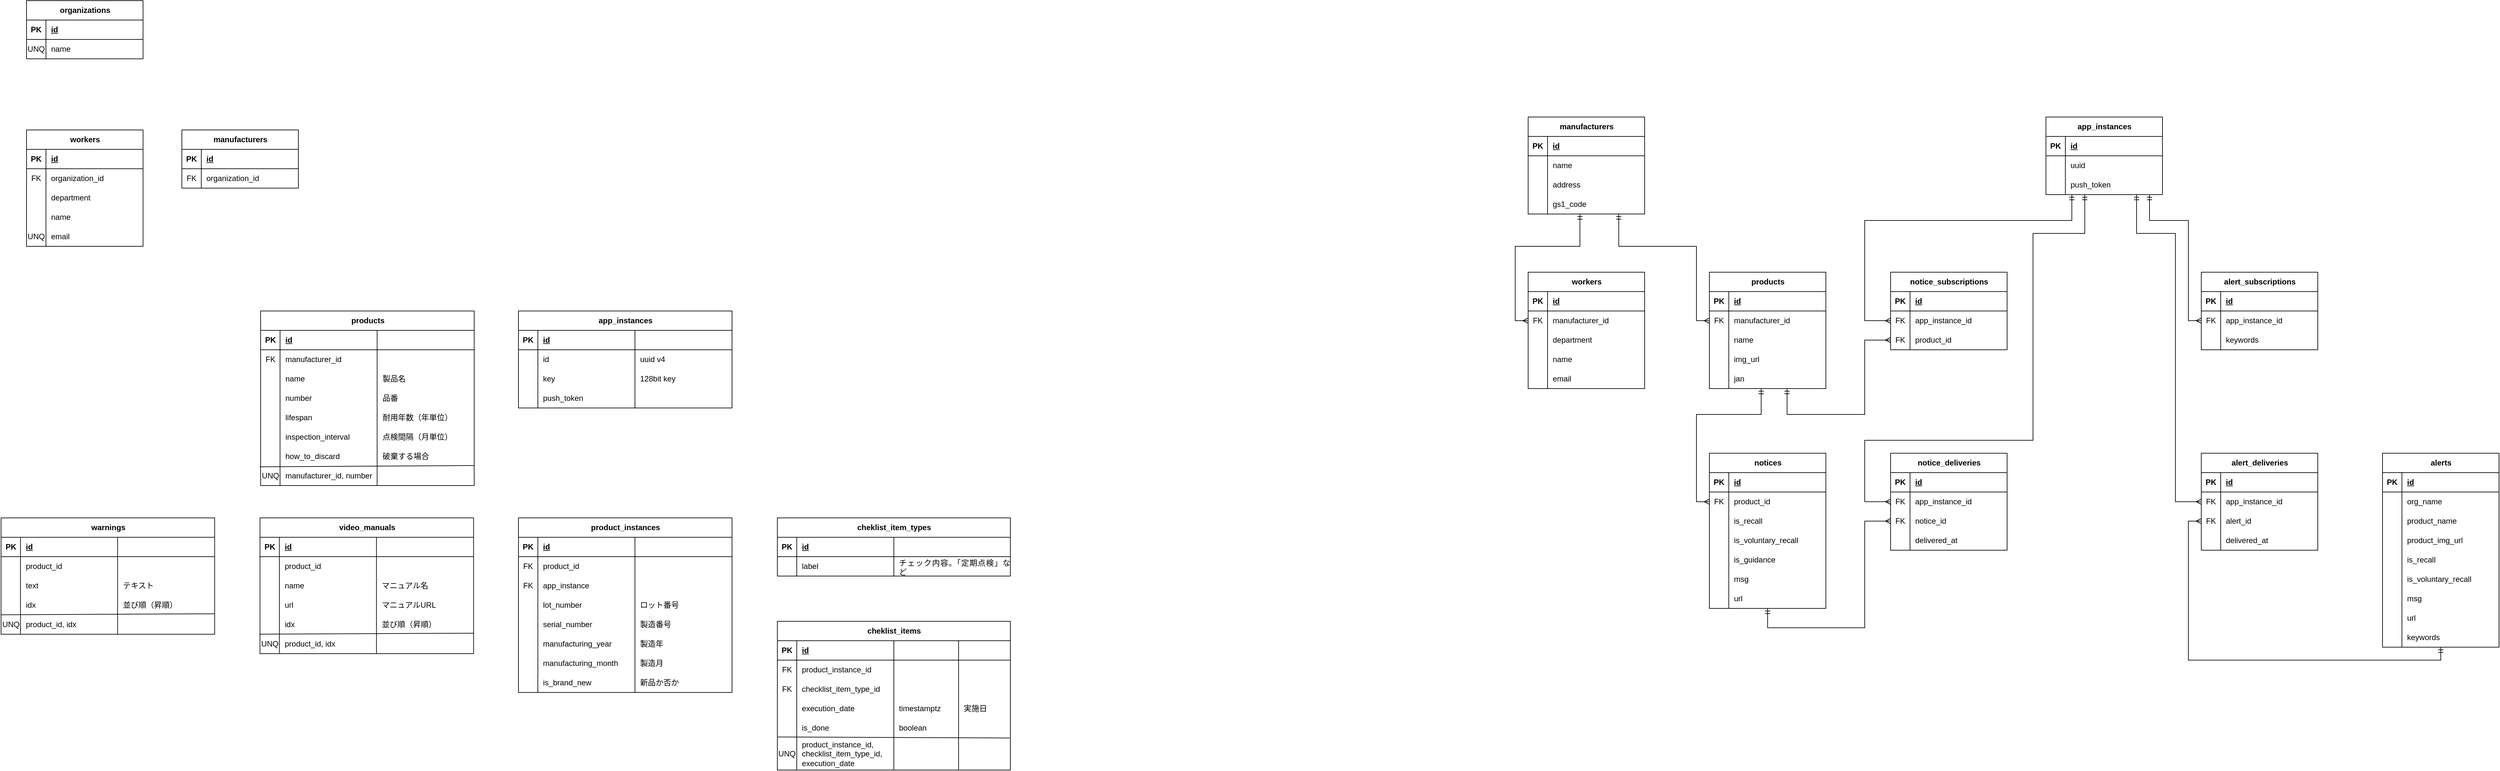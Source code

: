 <mxfile version="21.3.7" type="device">
  <diagram name="Page-1" id="yQrw-PXIvxaAuRhrUPeC">
    <mxGraphModel dx="1426" dy="804" grid="1" gridSize="10" guides="1" tooltips="1" connect="1" arrows="1" fold="1" page="1" pageScale="1" pageWidth="850" pageHeight="1100" math="0" shadow="0">
      <root>
        <mxCell id="0" />
        <mxCell id="1" parent="0" />
        <mxCell id="5du6CiH1i_U8RcjSOG8u-7" value="manufacturers" style="shape=table;startSize=30;container=1;collapsible=1;childLayout=tableLayout;fixedRows=1;rowLines=0;fontStyle=1;align=center;resizeLast=1;html=1;" parent="1" vertex="1">
          <mxGeometry x="2399.98" y="260" width="180" height="150" as="geometry" />
        </mxCell>
        <mxCell id="5du6CiH1i_U8RcjSOG8u-8" value="" style="shape=tableRow;horizontal=0;startSize=0;swimlaneHead=0;swimlaneBody=0;fillColor=none;collapsible=0;dropTarget=0;points=[[0,0.5],[1,0.5]];portConstraint=eastwest;top=0;left=0;right=0;bottom=1;" parent="5du6CiH1i_U8RcjSOG8u-7" vertex="1">
          <mxGeometry y="30" width="180" height="30" as="geometry" />
        </mxCell>
        <mxCell id="5du6CiH1i_U8RcjSOG8u-9" value="PK" style="shape=partialRectangle;connectable=0;fillColor=none;top=0;left=0;bottom=0;right=0;fontStyle=1;overflow=hidden;whiteSpace=wrap;html=1;" parent="5du6CiH1i_U8RcjSOG8u-8" vertex="1">
          <mxGeometry width="30" height="30" as="geometry">
            <mxRectangle width="30" height="30" as="alternateBounds" />
          </mxGeometry>
        </mxCell>
        <mxCell id="5du6CiH1i_U8RcjSOG8u-10" value="id" style="shape=partialRectangle;connectable=0;fillColor=none;top=0;left=0;bottom=0;right=0;align=left;spacingLeft=6;fontStyle=5;overflow=hidden;whiteSpace=wrap;html=1;" parent="5du6CiH1i_U8RcjSOG8u-8" vertex="1">
          <mxGeometry x="30" width="150" height="30" as="geometry">
            <mxRectangle width="150" height="30" as="alternateBounds" />
          </mxGeometry>
        </mxCell>
        <mxCell id="5du6CiH1i_U8RcjSOG8u-11" value="" style="shape=tableRow;horizontal=0;startSize=0;swimlaneHead=0;swimlaneBody=0;fillColor=none;collapsible=0;dropTarget=0;points=[[0,0.5],[1,0.5]];portConstraint=eastwest;top=0;left=0;right=0;bottom=0;" parent="5du6CiH1i_U8RcjSOG8u-7" vertex="1">
          <mxGeometry y="60" width="180" height="30" as="geometry" />
        </mxCell>
        <mxCell id="5du6CiH1i_U8RcjSOG8u-12" value="" style="shape=partialRectangle;connectable=0;fillColor=none;top=0;left=0;bottom=0;right=0;editable=1;overflow=hidden;whiteSpace=wrap;html=1;" parent="5du6CiH1i_U8RcjSOG8u-11" vertex="1">
          <mxGeometry width="30" height="30" as="geometry">
            <mxRectangle width="30" height="30" as="alternateBounds" />
          </mxGeometry>
        </mxCell>
        <mxCell id="5du6CiH1i_U8RcjSOG8u-13" value="name" style="shape=partialRectangle;connectable=0;fillColor=none;top=0;left=0;bottom=0;right=0;align=left;spacingLeft=6;overflow=hidden;whiteSpace=wrap;html=1;" parent="5du6CiH1i_U8RcjSOG8u-11" vertex="1">
          <mxGeometry x="30" width="150" height="30" as="geometry">
            <mxRectangle width="150" height="30" as="alternateBounds" />
          </mxGeometry>
        </mxCell>
        <mxCell id="5du6CiH1i_U8RcjSOG8u-47" style="shape=tableRow;horizontal=0;startSize=0;swimlaneHead=0;swimlaneBody=0;fillColor=none;collapsible=0;dropTarget=0;points=[[0,0.5],[1,0.5]];portConstraint=eastwest;top=0;left=0;right=0;bottom=0;" parent="5du6CiH1i_U8RcjSOG8u-7" vertex="1">
          <mxGeometry y="90" width="180" height="30" as="geometry" />
        </mxCell>
        <mxCell id="5du6CiH1i_U8RcjSOG8u-48" style="shape=partialRectangle;connectable=0;fillColor=none;top=0;left=0;bottom=0;right=0;editable=1;overflow=hidden;whiteSpace=wrap;html=1;" parent="5du6CiH1i_U8RcjSOG8u-47" vertex="1">
          <mxGeometry width="30" height="30" as="geometry">
            <mxRectangle width="30" height="30" as="alternateBounds" />
          </mxGeometry>
        </mxCell>
        <mxCell id="5du6CiH1i_U8RcjSOG8u-49" value="address" style="shape=partialRectangle;connectable=0;fillColor=none;top=0;left=0;bottom=0;right=0;align=left;spacingLeft=6;overflow=hidden;whiteSpace=wrap;html=1;" parent="5du6CiH1i_U8RcjSOG8u-47" vertex="1">
          <mxGeometry x="30" width="150" height="30" as="geometry">
            <mxRectangle width="150" height="30" as="alternateBounds" />
          </mxGeometry>
        </mxCell>
        <mxCell id="5du6CiH1i_U8RcjSOG8u-185" style="shape=tableRow;horizontal=0;startSize=0;swimlaneHead=0;swimlaneBody=0;fillColor=none;collapsible=0;dropTarget=0;points=[[0,0.5],[1,0.5]];portConstraint=eastwest;top=0;left=0;right=0;bottom=0;" parent="5du6CiH1i_U8RcjSOG8u-7" vertex="1">
          <mxGeometry y="120" width="180" height="30" as="geometry" />
        </mxCell>
        <mxCell id="5du6CiH1i_U8RcjSOG8u-186" style="shape=partialRectangle;connectable=0;fillColor=none;top=0;left=0;bottom=0;right=0;editable=1;overflow=hidden;whiteSpace=wrap;html=1;" parent="5du6CiH1i_U8RcjSOG8u-185" vertex="1">
          <mxGeometry width="30" height="30" as="geometry">
            <mxRectangle width="30" height="30" as="alternateBounds" />
          </mxGeometry>
        </mxCell>
        <mxCell id="5du6CiH1i_U8RcjSOG8u-187" value="gs1_code" style="shape=partialRectangle;connectable=0;fillColor=none;top=0;left=0;bottom=0;right=0;align=left;spacingLeft=6;overflow=hidden;whiteSpace=wrap;html=1;" parent="5du6CiH1i_U8RcjSOG8u-185" vertex="1">
          <mxGeometry x="30" width="150" height="30" as="geometry">
            <mxRectangle width="150" height="30" as="alternateBounds" />
          </mxGeometry>
        </mxCell>
        <mxCell id="5du6CiH1i_U8RcjSOG8u-20" value="workers" style="shape=table;startSize=30;container=1;collapsible=1;childLayout=tableLayout;fixedRows=1;rowLines=0;fontStyle=1;align=center;resizeLast=1;html=1;" parent="1" vertex="1">
          <mxGeometry x="2399.98" y="500" width="180" height="180" as="geometry" />
        </mxCell>
        <mxCell id="5du6CiH1i_U8RcjSOG8u-21" value="" style="shape=tableRow;horizontal=0;startSize=0;swimlaneHead=0;swimlaneBody=0;fillColor=none;collapsible=0;dropTarget=0;points=[[0,0.5],[1,0.5]];portConstraint=eastwest;top=0;left=0;right=0;bottom=1;" parent="5du6CiH1i_U8RcjSOG8u-20" vertex="1">
          <mxGeometry y="30" width="180" height="30" as="geometry" />
        </mxCell>
        <mxCell id="5du6CiH1i_U8RcjSOG8u-22" value="PK" style="shape=partialRectangle;connectable=0;fillColor=none;top=0;left=0;bottom=0;right=0;fontStyle=1;overflow=hidden;whiteSpace=wrap;html=1;" parent="5du6CiH1i_U8RcjSOG8u-21" vertex="1">
          <mxGeometry width="30" height="30" as="geometry">
            <mxRectangle width="30" height="30" as="alternateBounds" />
          </mxGeometry>
        </mxCell>
        <mxCell id="5du6CiH1i_U8RcjSOG8u-23" value="id" style="shape=partialRectangle;connectable=0;fillColor=none;top=0;left=0;bottom=0;right=0;align=left;spacingLeft=6;fontStyle=5;overflow=hidden;whiteSpace=wrap;html=1;" parent="5du6CiH1i_U8RcjSOG8u-21" vertex="1">
          <mxGeometry x="30" width="150" height="30" as="geometry">
            <mxRectangle width="150" height="30" as="alternateBounds" />
          </mxGeometry>
        </mxCell>
        <mxCell id="5du6CiH1i_U8RcjSOG8u-44" style="shape=tableRow;horizontal=0;startSize=0;swimlaneHead=0;swimlaneBody=0;fillColor=none;collapsible=0;dropTarget=0;points=[[0,0.5],[1,0.5]];portConstraint=eastwest;top=0;left=0;right=0;bottom=0;" parent="5du6CiH1i_U8RcjSOG8u-20" vertex="1">
          <mxGeometry y="60" width="180" height="30" as="geometry" />
        </mxCell>
        <mxCell id="5du6CiH1i_U8RcjSOG8u-45" value="FK" style="shape=partialRectangle;connectable=0;fillColor=none;top=0;left=0;bottom=0;right=0;editable=1;overflow=hidden;whiteSpace=wrap;html=1;" parent="5du6CiH1i_U8RcjSOG8u-44" vertex="1">
          <mxGeometry width="30" height="30" as="geometry">
            <mxRectangle width="30" height="30" as="alternateBounds" />
          </mxGeometry>
        </mxCell>
        <mxCell id="5du6CiH1i_U8RcjSOG8u-46" value="manufacturer_id" style="shape=partialRectangle;connectable=0;fillColor=none;top=0;left=0;bottom=0;right=0;align=left;spacingLeft=6;overflow=hidden;whiteSpace=wrap;html=1;" parent="5du6CiH1i_U8RcjSOG8u-44" vertex="1">
          <mxGeometry x="30" width="150" height="30" as="geometry">
            <mxRectangle width="150" height="30" as="alternateBounds" />
          </mxGeometry>
        </mxCell>
        <mxCell id="5du6CiH1i_U8RcjSOG8u-197" style="shape=tableRow;horizontal=0;startSize=0;swimlaneHead=0;swimlaneBody=0;fillColor=none;collapsible=0;dropTarget=0;points=[[0,0.5],[1,0.5]];portConstraint=eastwest;top=0;left=0;right=0;bottom=0;" parent="5du6CiH1i_U8RcjSOG8u-20" vertex="1">
          <mxGeometry y="90" width="180" height="30" as="geometry" />
        </mxCell>
        <mxCell id="5du6CiH1i_U8RcjSOG8u-198" style="shape=partialRectangle;connectable=0;fillColor=none;top=0;left=0;bottom=0;right=0;editable=1;overflow=hidden;whiteSpace=wrap;html=1;" parent="5du6CiH1i_U8RcjSOG8u-197" vertex="1">
          <mxGeometry width="30" height="30" as="geometry">
            <mxRectangle width="30" height="30" as="alternateBounds" />
          </mxGeometry>
        </mxCell>
        <mxCell id="5du6CiH1i_U8RcjSOG8u-199" value="department" style="shape=partialRectangle;connectable=0;fillColor=none;top=0;left=0;bottom=0;right=0;align=left;spacingLeft=6;overflow=hidden;whiteSpace=wrap;html=1;" parent="5du6CiH1i_U8RcjSOG8u-197" vertex="1">
          <mxGeometry x="30" width="150" height="30" as="geometry">
            <mxRectangle width="150" height="30" as="alternateBounds" />
          </mxGeometry>
        </mxCell>
        <mxCell id="5du6CiH1i_U8RcjSOG8u-194" style="shape=tableRow;horizontal=0;startSize=0;swimlaneHead=0;swimlaneBody=0;fillColor=none;collapsible=0;dropTarget=0;points=[[0,0.5],[1,0.5]];portConstraint=eastwest;top=0;left=0;right=0;bottom=0;" parent="5du6CiH1i_U8RcjSOG8u-20" vertex="1">
          <mxGeometry y="120" width="180" height="30" as="geometry" />
        </mxCell>
        <mxCell id="5du6CiH1i_U8RcjSOG8u-195" style="shape=partialRectangle;connectable=0;fillColor=none;top=0;left=0;bottom=0;right=0;editable=1;overflow=hidden;whiteSpace=wrap;html=1;" parent="5du6CiH1i_U8RcjSOG8u-194" vertex="1">
          <mxGeometry width="30" height="30" as="geometry">
            <mxRectangle width="30" height="30" as="alternateBounds" />
          </mxGeometry>
        </mxCell>
        <mxCell id="5du6CiH1i_U8RcjSOG8u-196" value="name" style="shape=partialRectangle;connectable=0;fillColor=none;top=0;left=0;bottom=0;right=0;align=left;spacingLeft=6;overflow=hidden;whiteSpace=wrap;html=1;" parent="5du6CiH1i_U8RcjSOG8u-194" vertex="1">
          <mxGeometry x="30" width="150" height="30" as="geometry">
            <mxRectangle width="150" height="30" as="alternateBounds" />
          </mxGeometry>
        </mxCell>
        <mxCell id="5du6CiH1i_U8RcjSOG8u-24" value="" style="shape=tableRow;horizontal=0;startSize=0;swimlaneHead=0;swimlaneBody=0;fillColor=none;collapsible=0;dropTarget=0;points=[[0,0.5],[1,0.5]];portConstraint=eastwest;top=0;left=0;right=0;bottom=0;" parent="5du6CiH1i_U8RcjSOG8u-20" vertex="1">
          <mxGeometry y="150" width="180" height="30" as="geometry" />
        </mxCell>
        <mxCell id="5du6CiH1i_U8RcjSOG8u-25" value="" style="shape=partialRectangle;connectable=0;fillColor=none;top=0;left=0;bottom=0;right=0;editable=1;overflow=hidden;whiteSpace=wrap;html=1;" parent="5du6CiH1i_U8RcjSOG8u-24" vertex="1">
          <mxGeometry width="30" height="30" as="geometry">
            <mxRectangle width="30" height="30" as="alternateBounds" />
          </mxGeometry>
        </mxCell>
        <mxCell id="5du6CiH1i_U8RcjSOG8u-26" value="email" style="shape=partialRectangle;connectable=0;fillColor=none;top=0;left=0;bottom=0;right=0;align=left;spacingLeft=6;overflow=hidden;whiteSpace=wrap;html=1;" parent="5du6CiH1i_U8RcjSOG8u-24" vertex="1">
          <mxGeometry x="30" width="150" height="30" as="geometry">
            <mxRectangle width="150" height="30" as="alternateBounds" />
          </mxGeometry>
        </mxCell>
        <mxCell id="5du6CiH1i_U8RcjSOG8u-33" value="products" style="shape=table;startSize=30;container=1;collapsible=1;childLayout=tableLayout;fixedRows=1;rowLines=0;fontStyle=1;align=center;resizeLast=1;html=1;" parent="1" vertex="1">
          <mxGeometry x="2679.98" y="500" width="180" height="180" as="geometry" />
        </mxCell>
        <mxCell id="5du6CiH1i_U8RcjSOG8u-34" value="" style="shape=tableRow;horizontal=0;startSize=0;swimlaneHead=0;swimlaneBody=0;fillColor=none;collapsible=0;dropTarget=0;points=[[0,0.5],[1,0.5]];portConstraint=eastwest;top=0;left=0;right=0;bottom=1;" parent="5du6CiH1i_U8RcjSOG8u-33" vertex="1">
          <mxGeometry y="30" width="180" height="30" as="geometry" />
        </mxCell>
        <mxCell id="5du6CiH1i_U8RcjSOG8u-35" value="PK" style="shape=partialRectangle;connectable=0;fillColor=none;top=0;left=0;bottom=0;right=0;fontStyle=1;overflow=hidden;whiteSpace=wrap;html=1;" parent="5du6CiH1i_U8RcjSOG8u-34" vertex="1">
          <mxGeometry width="30" height="30" as="geometry">
            <mxRectangle width="30" height="30" as="alternateBounds" />
          </mxGeometry>
        </mxCell>
        <mxCell id="5du6CiH1i_U8RcjSOG8u-36" value="id" style="shape=partialRectangle;connectable=0;fillColor=none;top=0;left=0;bottom=0;right=0;align=left;spacingLeft=6;fontStyle=5;overflow=hidden;whiteSpace=wrap;html=1;" parent="5du6CiH1i_U8RcjSOG8u-34" vertex="1">
          <mxGeometry x="30" width="150" height="30" as="geometry">
            <mxRectangle width="150" height="30" as="alternateBounds" />
          </mxGeometry>
        </mxCell>
        <mxCell id="5du6CiH1i_U8RcjSOG8u-41" style="shape=tableRow;horizontal=0;startSize=0;swimlaneHead=0;swimlaneBody=0;fillColor=none;collapsible=0;dropTarget=0;points=[[0,0.5],[1,0.5]];portConstraint=eastwest;top=0;left=0;right=0;bottom=0;" parent="5du6CiH1i_U8RcjSOG8u-33" vertex="1">
          <mxGeometry y="60" width="180" height="30" as="geometry" />
        </mxCell>
        <mxCell id="5du6CiH1i_U8RcjSOG8u-42" value="FK" style="shape=partialRectangle;connectable=0;fillColor=none;top=0;left=0;bottom=0;right=0;editable=1;overflow=hidden;whiteSpace=wrap;html=1;" parent="5du6CiH1i_U8RcjSOG8u-41" vertex="1">
          <mxGeometry width="30" height="30" as="geometry">
            <mxRectangle width="30" height="30" as="alternateBounds" />
          </mxGeometry>
        </mxCell>
        <mxCell id="5du6CiH1i_U8RcjSOG8u-43" value="manufacturer_id" style="shape=partialRectangle;connectable=0;fillColor=none;top=0;left=0;bottom=0;right=0;align=left;spacingLeft=6;overflow=hidden;whiteSpace=wrap;html=1;" parent="5du6CiH1i_U8RcjSOG8u-41" vertex="1">
          <mxGeometry x="30" width="150" height="30" as="geometry">
            <mxRectangle width="150" height="30" as="alternateBounds" />
          </mxGeometry>
        </mxCell>
        <mxCell id="5du6CiH1i_U8RcjSOG8u-200" style="shape=tableRow;horizontal=0;startSize=0;swimlaneHead=0;swimlaneBody=0;fillColor=none;collapsible=0;dropTarget=0;points=[[0,0.5],[1,0.5]];portConstraint=eastwest;top=0;left=0;right=0;bottom=0;" parent="5du6CiH1i_U8RcjSOG8u-33" vertex="1">
          <mxGeometry y="90" width="180" height="30" as="geometry" />
        </mxCell>
        <mxCell id="5du6CiH1i_U8RcjSOG8u-201" style="shape=partialRectangle;connectable=0;fillColor=none;top=0;left=0;bottom=0;right=0;editable=1;overflow=hidden;whiteSpace=wrap;html=1;" parent="5du6CiH1i_U8RcjSOG8u-200" vertex="1">
          <mxGeometry width="30" height="30" as="geometry">
            <mxRectangle width="30" height="30" as="alternateBounds" />
          </mxGeometry>
        </mxCell>
        <mxCell id="5du6CiH1i_U8RcjSOG8u-202" value="name" style="shape=partialRectangle;connectable=0;fillColor=none;top=0;left=0;bottom=0;right=0;align=left;spacingLeft=6;overflow=hidden;whiteSpace=wrap;html=1;" parent="5du6CiH1i_U8RcjSOG8u-200" vertex="1">
          <mxGeometry x="30" width="150" height="30" as="geometry">
            <mxRectangle width="150" height="30" as="alternateBounds" />
          </mxGeometry>
        </mxCell>
        <mxCell id="5du6CiH1i_U8RcjSOG8u-203" style="shape=tableRow;horizontal=0;startSize=0;swimlaneHead=0;swimlaneBody=0;fillColor=none;collapsible=0;dropTarget=0;points=[[0,0.5],[1,0.5]];portConstraint=eastwest;top=0;left=0;right=0;bottom=0;" parent="5du6CiH1i_U8RcjSOG8u-33" vertex="1">
          <mxGeometry y="120" width="180" height="30" as="geometry" />
        </mxCell>
        <mxCell id="5du6CiH1i_U8RcjSOG8u-204" style="shape=partialRectangle;connectable=0;fillColor=none;top=0;left=0;bottom=0;right=0;editable=1;overflow=hidden;whiteSpace=wrap;html=1;" parent="5du6CiH1i_U8RcjSOG8u-203" vertex="1">
          <mxGeometry width="30" height="30" as="geometry">
            <mxRectangle width="30" height="30" as="alternateBounds" />
          </mxGeometry>
        </mxCell>
        <mxCell id="5du6CiH1i_U8RcjSOG8u-205" value="img_url" style="shape=partialRectangle;connectable=0;fillColor=none;top=0;left=0;bottom=0;right=0;align=left;spacingLeft=6;overflow=hidden;whiteSpace=wrap;html=1;" parent="5du6CiH1i_U8RcjSOG8u-203" vertex="1">
          <mxGeometry x="30" width="150" height="30" as="geometry">
            <mxRectangle width="150" height="30" as="alternateBounds" />
          </mxGeometry>
        </mxCell>
        <mxCell id="5du6CiH1i_U8RcjSOG8u-37" value="" style="shape=tableRow;horizontal=0;startSize=0;swimlaneHead=0;swimlaneBody=0;fillColor=none;collapsible=0;dropTarget=0;points=[[0,0.5],[1,0.5]];portConstraint=eastwest;top=0;left=0;right=0;bottom=0;" parent="5du6CiH1i_U8RcjSOG8u-33" vertex="1">
          <mxGeometry y="150" width="180" height="30" as="geometry" />
        </mxCell>
        <mxCell id="5du6CiH1i_U8RcjSOG8u-38" value="" style="shape=partialRectangle;connectable=0;fillColor=none;top=0;left=0;bottom=0;right=0;editable=1;overflow=hidden;whiteSpace=wrap;html=1;" parent="5du6CiH1i_U8RcjSOG8u-37" vertex="1">
          <mxGeometry width="30" height="30" as="geometry">
            <mxRectangle width="30" height="30" as="alternateBounds" />
          </mxGeometry>
        </mxCell>
        <mxCell id="5du6CiH1i_U8RcjSOG8u-39" value="jan" style="shape=partialRectangle;connectable=0;fillColor=none;top=0;left=0;bottom=0;right=0;align=left;spacingLeft=6;overflow=hidden;whiteSpace=wrap;html=1;" parent="5du6CiH1i_U8RcjSOG8u-37" vertex="1">
          <mxGeometry x="30" width="150" height="30" as="geometry">
            <mxRectangle width="150" height="30" as="alternateBounds" />
          </mxGeometry>
        </mxCell>
        <mxCell id="5du6CiH1i_U8RcjSOG8u-50" value="notices" style="shape=table;startSize=30;container=1;collapsible=1;childLayout=tableLayout;fixedRows=1;rowLines=0;fontStyle=1;align=center;resizeLast=1;html=1;" parent="1" vertex="1">
          <mxGeometry x="2679.98" y="780" width="180" height="240" as="geometry" />
        </mxCell>
        <mxCell id="5du6CiH1i_U8RcjSOG8u-51" value="" style="shape=tableRow;horizontal=0;startSize=0;swimlaneHead=0;swimlaneBody=0;fillColor=none;collapsible=0;dropTarget=0;points=[[0,0.5],[1,0.5]];portConstraint=eastwest;top=0;left=0;right=0;bottom=1;" parent="5du6CiH1i_U8RcjSOG8u-50" vertex="1">
          <mxGeometry y="30" width="180" height="30" as="geometry" />
        </mxCell>
        <mxCell id="5du6CiH1i_U8RcjSOG8u-52" value="PK" style="shape=partialRectangle;connectable=0;fillColor=none;top=0;left=0;bottom=0;right=0;fontStyle=1;overflow=hidden;whiteSpace=wrap;html=1;" parent="5du6CiH1i_U8RcjSOG8u-51" vertex="1">
          <mxGeometry width="30" height="30" as="geometry">
            <mxRectangle width="30" height="30" as="alternateBounds" />
          </mxGeometry>
        </mxCell>
        <mxCell id="5du6CiH1i_U8RcjSOG8u-53" value="id" style="shape=partialRectangle;connectable=0;fillColor=none;top=0;left=0;bottom=0;right=0;align=left;spacingLeft=6;fontStyle=5;overflow=hidden;whiteSpace=wrap;html=1;" parent="5du6CiH1i_U8RcjSOG8u-51" vertex="1">
          <mxGeometry x="30" width="150" height="30" as="geometry">
            <mxRectangle width="150" height="30" as="alternateBounds" />
          </mxGeometry>
        </mxCell>
        <mxCell id="5du6CiH1i_U8RcjSOG8u-89" style="shape=tableRow;horizontal=0;startSize=0;swimlaneHead=0;swimlaneBody=0;fillColor=none;collapsible=0;dropTarget=0;points=[[0,0.5],[1,0.5]];portConstraint=eastwest;top=0;left=0;right=0;bottom=0;" parent="5du6CiH1i_U8RcjSOG8u-50" vertex="1">
          <mxGeometry y="60" width="180" height="30" as="geometry" />
        </mxCell>
        <mxCell id="5du6CiH1i_U8RcjSOG8u-90" value="FK" style="shape=partialRectangle;connectable=0;fillColor=none;top=0;left=0;bottom=0;right=0;editable=1;overflow=hidden;whiteSpace=wrap;html=1;" parent="5du6CiH1i_U8RcjSOG8u-89" vertex="1">
          <mxGeometry width="30" height="30" as="geometry">
            <mxRectangle width="30" height="30" as="alternateBounds" />
          </mxGeometry>
        </mxCell>
        <mxCell id="5du6CiH1i_U8RcjSOG8u-91" value="product_id" style="shape=partialRectangle;connectable=0;fillColor=none;top=0;left=0;bottom=0;right=0;align=left;spacingLeft=6;overflow=hidden;whiteSpace=wrap;html=1;" parent="5du6CiH1i_U8RcjSOG8u-89" vertex="1">
          <mxGeometry x="30" width="150" height="30" as="geometry">
            <mxRectangle width="150" height="30" as="alternateBounds" />
          </mxGeometry>
        </mxCell>
        <mxCell id="5du6CiH1i_U8RcjSOG8u-54" style="shape=tableRow;horizontal=0;startSize=0;swimlaneHead=0;swimlaneBody=0;fillColor=none;collapsible=0;dropTarget=0;points=[[0,0.5],[1,0.5]];portConstraint=eastwest;top=0;left=0;right=0;bottom=0;" parent="5du6CiH1i_U8RcjSOG8u-50" vertex="1">
          <mxGeometry y="90" width="180" height="30" as="geometry" />
        </mxCell>
        <mxCell id="5du6CiH1i_U8RcjSOG8u-55" style="shape=partialRectangle;connectable=0;fillColor=none;top=0;left=0;bottom=0;right=0;editable=1;overflow=hidden;whiteSpace=wrap;html=1;" parent="5du6CiH1i_U8RcjSOG8u-54" vertex="1">
          <mxGeometry width="30" height="30" as="geometry">
            <mxRectangle width="30" height="30" as="alternateBounds" />
          </mxGeometry>
        </mxCell>
        <mxCell id="5du6CiH1i_U8RcjSOG8u-56" value="is_recall" style="shape=partialRectangle;connectable=0;fillColor=none;top=0;left=0;bottom=0;right=0;align=left;spacingLeft=6;overflow=hidden;whiteSpace=wrap;html=1;" parent="5du6CiH1i_U8RcjSOG8u-54" vertex="1">
          <mxGeometry x="30" width="150" height="30" as="geometry">
            <mxRectangle width="150" height="30" as="alternateBounds" />
          </mxGeometry>
        </mxCell>
        <mxCell id="5du6CiH1i_U8RcjSOG8u-80" style="shape=tableRow;horizontal=0;startSize=0;swimlaneHead=0;swimlaneBody=0;fillColor=none;collapsible=0;dropTarget=0;points=[[0,0.5],[1,0.5]];portConstraint=eastwest;top=0;left=0;right=0;bottom=0;" parent="5du6CiH1i_U8RcjSOG8u-50" vertex="1">
          <mxGeometry y="120" width="180" height="30" as="geometry" />
        </mxCell>
        <mxCell id="5du6CiH1i_U8RcjSOG8u-81" style="shape=partialRectangle;connectable=0;fillColor=none;top=0;left=0;bottom=0;right=0;editable=1;overflow=hidden;whiteSpace=wrap;html=1;" parent="5du6CiH1i_U8RcjSOG8u-80" vertex="1">
          <mxGeometry width="30" height="30" as="geometry">
            <mxRectangle width="30" height="30" as="alternateBounds" />
          </mxGeometry>
        </mxCell>
        <mxCell id="5du6CiH1i_U8RcjSOG8u-82" value="is_voluntary_recall" style="shape=partialRectangle;connectable=0;fillColor=none;top=0;left=0;bottom=0;right=0;align=left;spacingLeft=6;overflow=hidden;whiteSpace=wrap;html=1;" parent="5du6CiH1i_U8RcjSOG8u-80" vertex="1">
          <mxGeometry x="30" width="150" height="30" as="geometry">
            <mxRectangle width="150" height="30" as="alternateBounds" />
          </mxGeometry>
        </mxCell>
        <mxCell id="5du6CiH1i_U8RcjSOG8u-77" style="shape=tableRow;horizontal=0;startSize=0;swimlaneHead=0;swimlaneBody=0;fillColor=none;collapsible=0;dropTarget=0;points=[[0,0.5],[1,0.5]];portConstraint=eastwest;top=0;left=0;right=0;bottom=0;" parent="5du6CiH1i_U8RcjSOG8u-50" vertex="1">
          <mxGeometry y="150" width="180" height="30" as="geometry" />
        </mxCell>
        <mxCell id="5du6CiH1i_U8RcjSOG8u-78" style="shape=partialRectangle;connectable=0;fillColor=none;top=0;left=0;bottom=0;right=0;editable=1;overflow=hidden;whiteSpace=wrap;html=1;" parent="5du6CiH1i_U8RcjSOG8u-77" vertex="1">
          <mxGeometry width="30" height="30" as="geometry">
            <mxRectangle width="30" height="30" as="alternateBounds" />
          </mxGeometry>
        </mxCell>
        <mxCell id="5du6CiH1i_U8RcjSOG8u-79" value="is_guidance" style="shape=partialRectangle;connectable=0;fillColor=none;top=0;left=0;bottom=0;right=0;align=left;spacingLeft=6;overflow=hidden;whiteSpace=wrap;html=1;" parent="5du6CiH1i_U8RcjSOG8u-77" vertex="1">
          <mxGeometry x="30" width="150" height="30" as="geometry">
            <mxRectangle width="150" height="30" as="alternateBounds" />
          </mxGeometry>
        </mxCell>
        <mxCell id="5du6CiH1i_U8RcjSOG8u-86" style="shape=tableRow;horizontal=0;startSize=0;swimlaneHead=0;swimlaneBody=0;fillColor=none;collapsible=0;dropTarget=0;points=[[0,0.5],[1,0.5]];portConstraint=eastwest;top=0;left=0;right=0;bottom=0;" parent="5du6CiH1i_U8RcjSOG8u-50" vertex="1">
          <mxGeometry y="180" width="180" height="30" as="geometry" />
        </mxCell>
        <mxCell id="5du6CiH1i_U8RcjSOG8u-87" style="shape=partialRectangle;connectable=0;fillColor=none;top=0;left=0;bottom=0;right=0;editable=1;overflow=hidden;whiteSpace=wrap;html=1;" parent="5du6CiH1i_U8RcjSOG8u-86" vertex="1">
          <mxGeometry width="30" height="30" as="geometry">
            <mxRectangle width="30" height="30" as="alternateBounds" />
          </mxGeometry>
        </mxCell>
        <mxCell id="5du6CiH1i_U8RcjSOG8u-88" value="msg" style="shape=partialRectangle;connectable=0;fillColor=none;top=0;left=0;bottom=0;right=0;align=left;spacingLeft=6;overflow=hidden;whiteSpace=wrap;html=1;" parent="5du6CiH1i_U8RcjSOG8u-86" vertex="1">
          <mxGeometry x="30" width="150" height="30" as="geometry">
            <mxRectangle width="150" height="30" as="alternateBounds" />
          </mxGeometry>
        </mxCell>
        <mxCell id="5du6CiH1i_U8RcjSOG8u-83" style="shape=tableRow;horizontal=0;startSize=0;swimlaneHead=0;swimlaneBody=0;fillColor=none;collapsible=0;dropTarget=0;points=[[0,0.5],[1,0.5]];portConstraint=eastwest;top=0;left=0;right=0;bottom=0;" parent="5du6CiH1i_U8RcjSOG8u-50" vertex="1">
          <mxGeometry y="210" width="180" height="30" as="geometry" />
        </mxCell>
        <mxCell id="5du6CiH1i_U8RcjSOG8u-84" style="shape=partialRectangle;connectable=0;fillColor=none;top=0;left=0;bottom=0;right=0;editable=1;overflow=hidden;whiteSpace=wrap;html=1;" parent="5du6CiH1i_U8RcjSOG8u-83" vertex="1">
          <mxGeometry width="30" height="30" as="geometry">
            <mxRectangle width="30" height="30" as="alternateBounds" />
          </mxGeometry>
        </mxCell>
        <mxCell id="5du6CiH1i_U8RcjSOG8u-85" value="url" style="shape=partialRectangle;connectable=0;fillColor=none;top=0;left=0;bottom=0;right=0;align=left;spacingLeft=6;overflow=hidden;whiteSpace=wrap;html=1;" parent="5du6CiH1i_U8RcjSOG8u-83" vertex="1">
          <mxGeometry x="30" width="150" height="30" as="geometry">
            <mxRectangle width="150" height="30" as="alternateBounds" />
          </mxGeometry>
        </mxCell>
        <mxCell id="5du6CiH1i_U8RcjSOG8u-92" value="alerts" style="shape=table;startSize=30;container=1;collapsible=1;childLayout=tableLayout;fixedRows=1;rowLines=0;fontStyle=1;align=center;resizeLast=1;html=1;" parent="1" vertex="1">
          <mxGeometry x="3719.98" y="780" width="180" height="300" as="geometry" />
        </mxCell>
        <mxCell id="5du6CiH1i_U8RcjSOG8u-93" value="" style="shape=tableRow;horizontal=0;startSize=0;swimlaneHead=0;swimlaneBody=0;fillColor=none;collapsible=0;dropTarget=0;points=[[0,0.5],[1,0.5]];portConstraint=eastwest;top=0;left=0;right=0;bottom=1;" parent="5du6CiH1i_U8RcjSOG8u-92" vertex="1">
          <mxGeometry y="30" width="180" height="30" as="geometry" />
        </mxCell>
        <mxCell id="5du6CiH1i_U8RcjSOG8u-94" value="PK" style="shape=partialRectangle;connectable=0;fillColor=none;top=0;left=0;bottom=0;right=0;fontStyle=1;overflow=hidden;whiteSpace=wrap;html=1;" parent="5du6CiH1i_U8RcjSOG8u-93" vertex="1">
          <mxGeometry width="30" height="30" as="geometry">
            <mxRectangle width="30" height="30" as="alternateBounds" />
          </mxGeometry>
        </mxCell>
        <mxCell id="5du6CiH1i_U8RcjSOG8u-95" value="id" style="shape=partialRectangle;connectable=0;fillColor=none;top=0;left=0;bottom=0;right=0;align=left;spacingLeft=6;fontStyle=5;overflow=hidden;whiteSpace=wrap;html=1;" parent="5du6CiH1i_U8RcjSOG8u-93" vertex="1">
          <mxGeometry x="30" width="150" height="30" as="geometry">
            <mxRectangle width="150" height="30" as="alternateBounds" />
          </mxGeometry>
        </mxCell>
        <mxCell id="5du6CiH1i_U8RcjSOG8u-96" style="shape=tableRow;horizontal=0;startSize=0;swimlaneHead=0;swimlaneBody=0;fillColor=none;collapsible=0;dropTarget=0;points=[[0,0.5],[1,0.5]];portConstraint=eastwest;top=0;left=0;right=0;bottom=0;" parent="5du6CiH1i_U8RcjSOG8u-92" vertex="1">
          <mxGeometry y="60" width="180" height="30" as="geometry" />
        </mxCell>
        <mxCell id="5du6CiH1i_U8RcjSOG8u-97" value="" style="shape=partialRectangle;connectable=0;fillColor=none;top=0;left=0;bottom=0;right=0;editable=1;overflow=hidden;whiteSpace=wrap;html=1;" parent="5du6CiH1i_U8RcjSOG8u-96" vertex="1">
          <mxGeometry width="30" height="30" as="geometry">
            <mxRectangle width="30" height="30" as="alternateBounds" />
          </mxGeometry>
        </mxCell>
        <mxCell id="5du6CiH1i_U8RcjSOG8u-98" value="org_name" style="shape=partialRectangle;connectable=0;fillColor=none;top=0;left=0;bottom=0;right=0;align=left;spacingLeft=6;overflow=hidden;whiteSpace=wrap;html=1;" parent="5du6CiH1i_U8RcjSOG8u-96" vertex="1">
          <mxGeometry x="30" width="150" height="30" as="geometry">
            <mxRectangle width="150" height="30" as="alternateBounds" />
          </mxGeometry>
        </mxCell>
        <mxCell id="5du6CiH1i_U8RcjSOG8u-206" style="shape=tableRow;horizontal=0;startSize=0;swimlaneHead=0;swimlaneBody=0;fillColor=none;collapsible=0;dropTarget=0;points=[[0,0.5],[1,0.5]];portConstraint=eastwest;top=0;left=0;right=0;bottom=0;" parent="5du6CiH1i_U8RcjSOG8u-92" vertex="1">
          <mxGeometry y="90" width="180" height="30" as="geometry" />
        </mxCell>
        <mxCell id="5du6CiH1i_U8RcjSOG8u-207" style="shape=partialRectangle;connectable=0;fillColor=none;top=0;left=0;bottom=0;right=0;editable=1;overflow=hidden;whiteSpace=wrap;html=1;" parent="5du6CiH1i_U8RcjSOG8u-206" vertex="1">
          <mxGeometry width="30" height="30" as="geometry">
            <mxRectangle width="30" height="30" as="alternateBounds" />
          </mxGeometry>
        </mxCell>
        <mxCell id="5du6CiH1i_U8RcjSOG8u-208" value="product_name" style="shape=partialRectangle;connectable=0;fillColor=none;top=0;left=0;bottom=0;right=0;align=left;spacingLeft=6;overflow=hidden;whiteSpace=wrap;html=1;" parent="5du6CiH1i_U8RcjSOG8u-206" vertex="1">
          <mxGeometry x="30" width="150" height="30" as="geometry">
            <mxRectangle width="150" height="30" as="alternateBounds" />
          </mxGeometry>
        </mxCell>
        <mxCell id="5du6CiH1i_U8RcjSOG8u-209" style="shape=tableRow;horizontal=0;startSize=0;swimlaneHead=0;swimlaneBody=0;fillColor=none;collapsible=0;dropTarget=0;points=[[0,0.5],[1,0.5]];portConstraint=eastwest;top=0;left=0;right=0;bottom=0;" parent="5du6CiH1i_U8RcjSOG8u-92" vertex="1">
          <mxGeometry y="120" width="180" height="30" as="geometry" />
        </mxCell>
        <mxCell id="5du6CiH1i_U8RcjSOG8u-210" style="shape=partialRectangle;connectable=0;fillColor=none;top=0;left=0;bottom=0;right=0;editable=1;overflow=hidden;whiteSpace=wrap;html=1;" parent="5du6CiH1i_U8RcjSOG8u-209" vertex="1">
          <mxGeometry width="30" height="30" as="geometry">
            <mxRectangle width="30" height="30" as="alternateBounds" />
          </mxGeometry>
        </mxCell>
        <mxCell id="5du6CiH1i_U8RcjSOG8u-211" value="product_img_url" style="shape=partialRectangle;connectable=0;fillColor=none;top=0;left=0;bottom=0;right=0;align=left;spacingLeft=6;overflow=hidden;whiteSpace=wrap;html=1;" parent="5du6CiH1i_U8RcjSOG8u-209" vertex="1">
          <mxGeometry x="30" width="150" height="30" as="geometry">
            <mxRectangle width="150" height="30" as="alternateBounds" />
          </mxGeometry>
        </mxCell>
        <mxCell id="5du6CiH1i_U8RcjSOG8u-124" style="shape=tableRow;horizontal=0;startSize=0;swimlaneHead=0;swimlaneBody=0;fillColor=none;collapsible=0;dropTarget=0;points=[[0,0.5],[1,0.5]];portConstraint=eastwest;top=0;left=0;right=0;bottom=0;" parent="5du6CiH1i_U8RcjSOG8u-92" vertex="1">
          <mxGeometry y="150" width="180" height="30" as="geometry" />
        </mxCell>
        <mxCell id="5du6CiH1i_U8RcjSOG8u-125" style="shape=partialRectangle;connectable=0;fillColor=none;top=0;left=0;bottom=0;right=0;editable=1;overflow=hidden;whiteSpace=wrap;html=1;" parent="5du6CiH1i_U8RcjSOG8u-124" vertex="1">
          <mxGeometry width="30" height="30" as="geometry">
            <mxRectangle width="30" height="30" as="alternateBounds" />
          </mxGeometry>
        </mxCell>
        <mxCell id="5du6CiH1i_U8RcjSOG8u-126" value="is_recall" style="shape=partialRectangle;connectable=0;fillColor=none;top=0;left=0;bottom=0;right=0;align=left;spacingLeft=6;overflow=hidden;whiteSpace=wrap;html=1;" parent="5du6CiH1i_U8RcjSOG8u-124" vertex="1">
          <mxGeometry x="30" width="150" height="30" as="geometry">
            <mxRectangle width="150" height="30" as="alternateBounds" />
          </mxGeometry>
        </mxCell>
        <mxCell id="5du6CiH1i_U8RcjSOG8u-102" style="shape=tableRow;horizontal=0;startSize=0;swimlaneHead=0;swimlaneBody=0;fillColor=none;collapsible=0;dropTarget=0;points=[[0,0.5],[1,0.5]];portConstraint=eastwest;top=0;left=0;right=0;bottom=0;" parent="5du6CiH1i_U8RcjSOG8u-92" vertex="1">
          <mxGeometry y="180" width="180" height="30" as="geometry" />
        </mxCell>
        <mxCell id="5du6CiH1i_U8RcjSOG8u-103" style="shape=partialRectangle;connectable=0;fillColor=none;top=0;left=0;bottom=0;right=0;editable=1;overflow=hidden;whiteSpace=wrap;html=1;" parent="5du6CiH1i_U8RcjSOG8u-102" vertex="1">
          <mxGeometry width="30" height="30" as="geometry">
            <mxRectangle width="30" height="30" as="alternateBounds" />
          </mxGeometry>
        </mxCell>
        <mxCell id="5du6CiH1i_U8RcjSOG8u-104" value="is_voluntary_recall" style="shape=partialRectangle;connectable=0;fillColor=none;top=0;left=0;bottom=0;right=0;align=left;spacingLeft=6;overflow=hidden;whiteSpace=wrap;html=1;" parent="5du6CiH1i_U8RcjSOG8u-102" vertex="1">
          <mxGeometry x="30" width="150" height="30" as="geometry">
            <mxRectangle width="150" height="30" as="alternateBounds" />
          </mxGeometry>
        </mxCell>
        <mxCell id="5du6CiH1i_U8RcjSOG8u-108" style="shape=tableRow;horizontal=0;startSize=0;swimlaneHead=0;swimlaneBody=0;fillColor=none;collapsible=0;dropTarget=0;points=[[0,0.5],[1,0.5]];portConstraint=eastwest;top=0;left=0;right=0;bottom=0;" parent="5du6CiH1i_U8RcjSOG8u-92" vertex="1">
          <mxGeometry y="210" width="180" height="30" as="geometry" />
        </mxCell>
        <mxCell id="5du6CiH1i_U8RcjSOG8u-109" style="shape=partialRectangle;connectable=0;fillColor=none;top=0;left=0;bottom=0;right=0;editable=1;overflow=hidden;whiteSpace=wrap;html=1;" parent="5du6CiH1i_U8RcjSOG8u-108" vertex="1">
          <mxGeometry width="30" height="30" as="geometry">
            <mxRectangle width="30" height="30" as="alternateBounds" />
          </mxGeometry>
        </mxCell>
        <mxCell id="5du6CiH1i_U8RcjSOG8u-110" value="msg" style="shape=partialRectangle;connectable=0;fillColor=none;top=0;left=0;bottom=0;right=0;align=left;spacingLeft=6;overflow=hidden;whiteSpace=wrap;html=1;" parent="5du6CiH1i_U8RcjSOG8u-108" vertex="1">
          <mxGeometry x="30" width="150" height="30" as="geometry">
            <mxRectangle width="150" height="30" as="alternateBounds" />
          </mxGeometry>
        </mxCell>
        <mxCell id="5du6CiH1i_U8RcjSOG8u-111" style="shape=tableRow;horizontal=0;startSize=0;swimlaneHead=0;swimlaneBody=0;fillColor=none;collapsible=0;dropTarget=0;points=[[0,0.5],[1,0.5]];portConstraint=eastwest;top=0;left=0;right=0;bottom=0;" parent="5du6CiH1i_U8RcjSOG8u-92" vertex="1">
          <mxGeometry y="240" width="180" height="30" as="geometry" />
        </mxCell>
        <mxCell id="5du6CiH1i_U8RcjSOG8u-112" style="shape=partialRectangle;connectable=0;fillColor=none;top=0;left=0;bottom=0;right=0;editable=1;overflow=hidden;whiteSpace=wrap;html=1;" parent="5du6CiH1i_U8RcjSOG8u-111" vertex="1">
          <mxGeometry width="30" height="30" as="geometry">
            <mxRectangle width="30" height="30" as="alternateBounds" />
          </mxGeometry>
        </mxCell>
        <mxCell id="5du6CiH1i_U8RcjSOG8u-113" value="url" style="shape=partialRectangle;connectable=0;fillColor=none;top=0;left=0;bottom=0;right=0;align=left;spacingLeft=6;overflow=hidden;whiteSpace=wrap;html=1;" parent="5du6CiH1i_U8RcjSOG8u-111" vertex="1">
          <mxGeometry x="30" width="150" height="30" as="geometry">
            <mxRectangle width="150" height="30" as="alternateBounds" />
          </mxGeometry>
        </mxCell>
        <mxCell id="5du6CiH1i_U8RcjSOG8u-215" style="shape=tableRow;horizontal=0;startSize=0;swimlaneHead=0;swimlaneBody=0;fillColor=none;collapsible=0;dropTarget=0;points=[[0,0.5],[1,0.5]];portConstraint=eastwest;top=0;left=0;right=0;bottom=0;" parent="5du6CiH1i_U8RcjSOG8u-92" vertex="1">
          <mxGeometry y="270" width="180" height="30" as="geometry" />
        </mxCell>
        <mxCell id="5du6CiH1i_U8RcjSOG8u-216" style="shape=partialRectangle;connectable=0;fillColor=none;top=0;left=0;bottom=0;right=0;editable=1;overflow=hidden;whiteSpace=wrap;html=1;" parent="5du6CiH1i_U8RcjSOG8u-215" vertex="1">
          <mxGeometry width="30" height="30" as="geometry">
            <mxRectangle width="30" height="30" as="alternateBounds" />
          </mxGeometry>
        </mxCell>
        <mxCell id="5du6CiH1i_U8RcjSOG8u-217" value="keywords" style="shape=partialRectangle;connectable=0;fillColor=none;top=0;left=0;bottom=0;right=0;align=left;spacingLeft=6;overflow=hidden;whiteSpace=wrap;html=1;" parent="5du6CiH1i_U8RcjSOG8u-215" vertex="1">
          <mxGeometry x="30" width="150" height="30" as="geometry">
            <mxRectangle width="150" height="30" as="alternateBounds" />
          </mxGeometry>
        </mxCell>
        <mxCell id="5du6CiH1i_U8RcjSOG8u-133" value="alert_subscriptions" style="shape=table;startSize=30;container=1;collapsible=1;childLayout=tableLayout;fixedRows=1;rowLines=0;fontStyle=1;align=center;resizeLast=1;html=1;" parent="1" vertex="1">
          <mxGeometry x="3439.98" y="500" width="180" height="120" as="geometry" />
        </mxCell>
        <mxCell id="5du6CiH1i_U8RcjSOG8u-134" value="" style="shape=tableRow;horizontal=0;startSize=0;swimlaneHead=0;swimlaneBody=0;fillColor=none;collapsible=0;dropTarget=0;points=[[0,0.5],[1,0.5]];portConstraint=eastwest;top=0;left=0;right=0;bottom=1;" parent="5du6CiH1i_U8RcjSOG8u-133" vertex="1">
          <mxGeometry y="30" width="180" height="30" as="geometry" />
        </mxCell>
        <mxCell id="5du6CiH1i_U8RcjSOG8u-135" value="PK" style="shape=partialRectangle;connectable=0;fillColor=none;top=0;left=0;bottom=0;right=0;fontStyle=1;overflow=hidden;whiteSpace=wrap;html=1;" parent="5du6CiH1i_U8RcjSOG8u-134" vertex="1">
          <mxGeometry width="30" height="30" as="geometry">
            <mxRectangle width="30" height="30" as="alternateBounds" />
          </mxGeometry>
        </mxCell>
        <mxCell id="5du6CiH1i_U8RcjSOG8u-136" value="id" style="shape=partialRectangle;connectable=0;fillColor=none;top=0;left=0;bottom=0;right=0;align=left;spacingLeft=6;fontStyle=5;overflow=hidden;whiteSpace=wrap;html=1;" parent="5du6CiH1i_U8RcjSOG8u-134" vertex="1">
          <mxGeometry x="30" width="150" height="30" as="geometry">
            <mxRectangle width="150" height="30" as="alternateBounds" />
          </mxGeometry>
        </mxCell>
        <mxCell id="5du6CiH1i_U8RcjSOG8u-137" style="shape=tableRow;horizontal=0;startSize=0;swimlaneHead=0;swimlaneBody=0;fillColor=none;collapsible=0;dropTarget=0;points=[[0,0.5],[1,0.5]];portConstraint=eastwest;top=0;left=0;right=0;bottom=0;" parent="5du6CiH1i_U8RcjSOG8u-133" vertex="1">
          <mxGeometry y="60" width="180" height="30" as="geometry" />
        </mxCell>
        <mxCell id="5du6CiH1i_U8RcjSOG8u-138" value="FK" style="shape=partialRectangle;connectable=0;fillColor=none;top=0;left=0;bottom=0;right=0;editable=1;overflow=hidden;whiteSpace=wrap;html=1;" parent="5du6CiH1i_U8RcjSOG8u-137" vertex="1">
          <mxGeometry width="30" height="30" as="geometry">
            <mxRectangle width="30" height="30" as="alternateBounds" />
          </mxGeometry>
        </mxCell>
        <mxCell id="5du6CiH1i_U8RcjSOG8u-139" value="app_instance_id" style="shape=partialRectangle;connectable=0;fillColor=none;top=0;left=0;bottom=0;right=0;align=left;spacingLeft=6;overflow=hidden;whiteSpace=wrap;html=1;" parent="5du6CiH1i_U8RcjSOG8u-137" vertex="1">
          <mxGeometry x="30" width="150" height="30" as="geometry">
            <mxRectangle width="150" height="30" as="alternateBounds" />
          </mxGeometry>
        </mxCell>
        <mxCell id="5du6CiH1i_U8RcjSOG8u-150" style="shape=tableRow;horizontal=0;startSize=0;swimlaneHead=0;swimlaneBody=0;fillColor=none;collapsible=0;dropTarget=0;points=[[0,0.5],[1,0.5]];portConstraint=eastwest;top=0;left=0;right=0;bottom=0;" parent="5du6CiH1i_U8RcjSOG8u-133" vertex="1">
          <mxGeometry y="90" width="180" height="30" as="geometry" />
        </mxCell>
        <mxCell id="5du6CiH1i_U8RcjSOG8u-151" value="" style="shape=partialRectangle;connectable=0;fillColor=none;top=0;left=0;bottom=0;right=0;editable=1;overflow=hidden;whiteSpace=wrap;html=1;" parent="5du6CiH1i_U8RcjSOG8u-150" vertex="1">
          <mxGeometry width="30" height="30" as="geometry">
            <mxRectangle width="30" height="30" as="alternateBounds" />
          </mxGeometry>
        </mxCell>
        <mxCell id="5du6CiH1i_U8RcjSOG8u-152" value="keywords" style="shape=partialRectangle;connectable=0;fillColor=none;top=0;left=0;bottom=0;right=0;align=left;spacingLeft=6;overflow=hidden;whiteSpace=wrap;html=1;" parent="5du6CiH1i_U8RcjSOG8u-150" vertex="1">
          <mxGeometry x="30" width="150" height="30" as="geometry">
            <mxRectangle width="150" height="30" as="alternateBounds" />
          </mxGeometry>
        </mxCell>
        <mxCell id="5du6CiH1i_U8RcjSOG8u-143" value="app_instances" style="shape=table;startSize=30;container=1;collapsible=1;childLayout=tableLayout;fixedRows=1;rowLines=0;fontStyle=1;align=center;resizeLast=1;html=1;" parent="1" vertex="1">
          <mxGeometry x="3199.98" y="260" width="180" height="120" as="geometry" />
        </mxCell>
        <mxCell id="5du6CiH1i_U8RcjSOG8u-144" value="" style="shape=tableRow;horizontal=0;startSize=0;swimlaneHead=0;swimlaneBody=0;fillColor=none;collapsible=0;dropTarget=0;points=[[0,0.5],[1,0.5]];portConstraint=eastwest;top=0;left=0;right=0;bottom=1;" parent="5du6CiH1i_U8RcjSOG8u-143" vertex="1">
          <mxGeometry y="30" width="180" height="30" as="geometry" />
        </mxCell>
        <mxCell id="5du6CiH1i_U8RcjSOG8u-145" value="PK" style="shape=partialRectangle;connectable=0;fillColor=none;top=0;left=0;bottom=0;right=0;fontStyle=1;overflow=hidden;whiteSpace=wrap;html=1;" parent="5du6CiH1i_U8RcjSOG8u-144" vertex="1">
          <mxGeometry width="30" height="30" as="geometry">
            <mxRectangle width="30" height="30" as="alternateBounds" />
          </mxGeometry>
        </mxCell>
        <mxCell id="5du6CiH1i_U8RcjSOG8u-146" value="id" style="shape=partialRectangle;connectable=0;fillColor=none;top=0;left=0;bottom=0;right=0;align=left;spacingLeft=6;fontStyle=5;overflow=hidden;whiteSpace=wrap;html=1;" parent="5du6CiH1i_U8RcjSOG8u-144" vertex="1">
          <mxGeometry x="30" width="150" height="30" as="geometry">
            <mxRectangle width="150" height="30" as="alternateBounds" />
          </mxGeometry>
        </mxCell>
        <mxCell id="5du6CiH1i_U8RcjSOG8u-212" style="shape=tableRow;horizontal=0;startSize=0;swimlaneHead=0;swimlaneBody=0;fillColor=none;collapsible=0;dropTarget=0;points=[[0,0.5],[1,0.5]];portConstraint=eastwest;top=0;left=0;right=0;bottom=0;" parent="5du6CiH1i_U8RcjSOG8u-143" vertex="1">
          <mxGeometry y="60" width="180" height="30" as="geometry" />
        </mxCell>
        <mxCell id="5du6CiH1i_U8RcjSOG8u-213" style="shape=partialRectangle;connectable=0;fillColor=none;top=0;left=0;bottom=0;right=0;editable=1;overflow=hidden;whiteSpace=wrap;html=1;" parent="5du6CiH1i_U8RcjSOG8u-212" vertex="1">
          <mxGeometry width="30" height="30" as="geometry">
            <mxRectangle width="30" height="30" as="alternateBounds" />
          </mxGeometry>
        </mxCell>
        <mxCell id="5du6CiH1i_U8RcjSOG8u-214" value="uuid" style="shape=partialRectangle;connectable=0;fillColor=none;top=0;left=0;bottom=0;right=0;align=left;spacingLeft=6;overflow=hidden;whiteSpace=wrap;html=1;" parent="5du6CiH1i_U8RcjSOG8u-212" vertex="1">
          <mxGeometry x="30" width="150" height="30" as="geometry">
            <mxRectangle width="150" height="30" as="alternateBounds" />
          </mxGeometry>
        </mxCell>
        <mxCell id="5du6CiH1i_U8RcjSOG8u-147" style="shape=tableRow;horizontal=0;startSize=0;swimlaneHead=0;swimlaneBody=0;fillColor=none;collapsible=0;dropTarget=0;points=[[0,0.5],[1,0.5]];portConstraint=eastwest;top=0;left=0;right=0;bottom=0;" parent="5du6CiH1i_U8RcjSOG8u-143" vertex="1">
          <mxGeometry y="90" width="180" height="30" as="geometry" />
        </mxCell>
        <mxCell id="5du6CiH1i_U8RcjSOG8u-148" style="shape=partialRectangle;connectable=0;fillColor=none;top=0;left=0;bottom=0;right=0;editable=1;overflow=hidden;whiteSpace=wrap;html=1;" parent="5du6CiH1i_U8RcjSOG8u-147" vertex="1">
          <mxGeometry width="30" height="30" as="geometry">
            <mxRectangle width="30" height="30" as="alternateBounds" />
          </mxGeometry>
        </mxCell>
        <mxCell id="5du6CiH1i_U8RcjSOG8u-149" value="push_token" style="shape=partialRectangle;connectable=0;fillColor=none;top=0;left=0;bottom=0;right=0;align=left;spacingLeft=6;overflow=hidden;whiteSpace=wrap;html=1;" parent="5du6CiH1i_U8RcjSOG8u-147" vertex="1">
          <mxGeometry x="30" width="150" height="30" as="geometry">
            <mxRectangle width="150" height="30" as="alternateBounds" />
          </mxGeometry>
        </mxCell>
        <mxCell id="5du6CiH1i_U8RcjSOG8u-166" value="alert_deliveries" style="shape=table;startSize=30;container=1;collapsible=1;childLayout=tableLayout;fixedRows=1;rowLines=0;fontStyle=1;align=center;resizeLast=1;html=1;" parent="1" vertex="1">
          <mxGeometry x="3439.98" y="780" width="180" height="150" as="geometry" />
        </mxCell>
        <mxCell id="5du6CiH1i_U8RcjSOG8u-167" value="" style="shape=tableRow;horizontal=0;startSize=0;swimlaneHead=0;swimlaneBody=0;fillColor=none;collapsible=0;dropTarget=0;points=[[0,0.5],[1,0.5]];portConstraint=eastwest;top=0;left=0;right=0;bottom=1;" parent="5du6CiH1i_U8RcjSOG8u-166" vertex="1">
          <mxGeometry y="30" width="180" height="30" as="geometry" />
        </mxCell>
        <mxCell id="5du6CiH1i_U8RcjSOG8u-168" value="PK" style="shape=partialRectangle;connectable=0;fillColor=none;top=0;left=0;bottom=0;right=0;fontStyle=1;overflow=hidden;whiteSpace=wrap;html=1;" parent="5du6CiH1i_U8RcjSOG8u-167" vertex="1">
          <mxGeometry width="30" height="30" as="geometry">
            <mxRectangle width="30" height="30" as="alternateBounds" />
          </mxGeometry>
        </mxCell>
        <mxCell id="5du6CiH1i_U8RcjSOG8u-169" value="id" style="shape=partialRectangle;connectable=0;fillColor=none;top=0;left=0;bottom=0;right=0;align=left;spacingLeft=6;fontStyle=5;overflow=hidden;whiteSpace=wrap;html=1;" parent="5du6CiH1i_U8RcjSOG8u-167" vertex="1">
          <mxGeometry x="30" width="150" height="30" as="geometry">
            <mxRectangle width="150" height="30" as="alternateBounds" />
          </mxGeometry>
        </mxCell>
        <mxCell id="5du6CiH1i_U8RcjSOG8u-173" style="shape=tableRow;horizontal=0;startSize=0;swimlaneHead=0;swimlaneBody=0;fillColor=none;collapsible=0;dropTarget=0;points=[[0,0.5],[1,0.5]];portConstraint=eastwest;top=0;left=0;right=0;bottom=0;" parent="5du6CiH1i_U8RcjSOG8u-166" vertex="1">
          <mxGeometry y="60" width="180" height="30" as="geometry" />
        </mxCell>
        <mxCell id="5du6CiH1i_U8RcjSOG8u-174" value="FK" style="shape=partialRectangle;connectable=0;fillColor=none;top=0;left=0;bottom=0;right=0;editable=1;overflow=hidden;whiteSpace=wrap;html=1;" parent="5du6CiH1i_U8RcjSOG8u-173" vertex="1">
          <mxGeometry width="30" height="30" as="geometry">
            <mxRectangle width="30" height="30" as="alternateBounds" />
          </mxGeometry>
        </mxCell>
        <mxCell id="5du6CiH1i_U8RcjSOG8u-175" value="app_instance_id" style="shape=partialRectangle;connectable=0;fillColor=none;top=0;left=0;bottom=0;right=0;align=left;spacingLeft=6;overflow=hidden;whiteSpace=wrap;html=1;" parent="5du6CiH1i_U8RcjSOG8u-173" vertex="1">
          <mxGeometry x="30" width="150" height="30" as="geometry">
            <mxRectangle width="150" height="30" as="alternateBounds" />
          </mxGeometry>
        </mxCell>
        <mxCell id="5du6CiH1i_U8RcjSOG8u-170" style="shape=tableRow;horizontal=0;startSize=0;swimlaneHead=0;swimlaneBody=0;fillColor=none;collapsible=0;dropTarget=0;points=[[0,0.5],[1,0.5]];portConstraint=eastwest;top=0;left=0;right=0;bottom=0;" parent="5du6CiH1i_U8RcjSOG8u-166" vertex="1">
          <mxGeometry y="90" width="180" height="30" as="geometry" />
        </mxCell>
        <mxCell id="5du6CiH1i_U8RcjSOG8u-171" value="FK" style="shape=partialRectangle;connectable=0;fillColor=none;top=0;left=0;bottom=0;right=0;editable=1;overflow=hidden;whiteSpace=wrap;html=1;" parent="5du6CiH1i_U8RcjSOG8u-170" vertex="1">
          <mxGeometry width="30" height="30" as="geometry">
            <mxRectangle width="30" height="30" as="alternateBounds" />
          </mxGeometry>
        </mxCell>
        <mxCell id="5du6CiH1i_U8RcjSOG8u-172" value="alert_id" style="shape=partialRectangle;connectable=0;fillColor=none;top=0;left=0;bottom=0;right=0;align=left;spacingLeft=6;overflow=hidden;whiteSpace=wrap;html=1;" parent="5du6CiH1i_U8RcjSOG8u-170" vertex="1">
          <mxGeometry x="30" width="150" height="30" as="geometry">
            <mxRectangle width="150" height="30" as="alternateBounds" />
          </mxGeometry>
        </mxCell>
        <mxCell id="5du6CiH1i_U8RcjSOG8u-182" style="shape=tableRow;horizontal=0;startSize=0;swimlaneHead=0;swimlaneBody=0;fillColor=none;collapsible=0;dropTarget=0;points=[[0,0.5],[1,0.5]];portConstraint=eastwest;top=0;left=0;right=0;bottom=0;" parent="5du6CiH1i_U8RcjSOG8u-166" vertex="1">
          <mxGeometry y="120" width="180" height="30" as="geometry" />
        </mxCell>
        <mxCell id="5du6CiH1i_U8RcjSOG8u-183" style="shape=partialRectangle;connectable=0;fillColor=none;top=0;left=0;bottom=0;right=0;editable=1;overflow=hidden;whiteSpace=wrap;html=1;" parent="5du6CiH1i_U8RcjSOG8u-182" vertex="1">
          <mxGeometry width="30" height="30" as="geometry">
            <mxRectangle width="30" height="30" as="alternateBounds" />
          </mxGeometry>
        </mxCell>
        <mxCell id="5du6CiH1i_U8RcjSOG8u-184" value="delivered_at" style="shape=partialRectangle;connectable=0;fillColor=none;top=0;left=0;bottom=0;right=0;align=left;spacingLeft=6;overflow=hidden;whiteSpace=wrap;html=1;" parent="5du6CiH1i_U8RcjSOG8u-182" vertex="1">
          <mxGeometry x="30" width="150" height="30" as="geometry">
            <mxRectangle width="150" height="30" as="alternateBounds" />
          </mxGeometry>
        </mxCell>
        <mxCell id="5du6CiH1i_U8RcjSOG8u-218" value="notice_subscriptions" style="shape=table;startSize=30;container=1;collapsible=1;childLayout=tableLayout;fixedRows=1;rowLines=0;fontStyle=1;align=center;resizeLast=1;html=1;" parent="1" vertex="1">
          <mxGeometry x="2959.98" y="500" width="180" height="120" as="geometry" />
        </mxCell>
        <mxCell id="5du6CiH1i_U8RcjSOG8u-219" value="" style="shape=tableRow;horizontal=0;startSize=0;swimlaneHead=0;swimlaneBody=0;fillColor=none;collapsible=0;dropTarget=0;points=[[0,0.5],[1,0.5]];portConstraint=eastwest;top=0;left=0;right=0;bottom=1;" parent="5du6CiH1i_U8RcjSOG8u-218" vertex="1">
          <mxGeometry y="30" width="180" height="30" as="geometry" />
        </mxCell>
        <mxCell id="5du6CiH1i_U8RcjSOG8u-220" value="PK" style="shape=partialRectangle;connectable=0;fillColor=none;top=0;left=0;bottom=0;right=0;fontStyle=1;overflow=hidden;whiteSpace=wrap;html=1;" parent="5du6CiH1i_U8RcjSOG8u-219" vertex="1">
          <mxGeometry width="30" height="30" as="geometry">
            <mxRectangle width="30" height="30" as="alternateBounds" />
          </mxGeometry>
        </mxCell>
        <mxCell id="5du6CiH1i_U8RcjSOG8u-221" value="id" style="shape=partialRectangle;connectable=0;fillColor=none;top=0;left=0;bottom=0;right=0;align=left;spacingLeft=6;fontStyle=5;overflow=hidden;whiteSpace=wrap;html=1;" parent="5du6CiH1i_U8RcjSOG8u-219" vertex="1">
          <mxGeometry x="30" width="150" height="30" as="geometry">
            <mxRectangle width="150" height="30" as="alternateBounds" />
          </mxGeometry>
        </mxCell>
        <mxCell id="5du6CiH1i_U8RcjSOG8u-222" style="shape=tableRow;horizontal=0;startSize=0;swimlaneHead=0;swimlaneBody=0;fillColor=none;collapsible=0;dropTarget=0;points=[[0,0.5],[1,0.5]];portConstraint=eastwest;top=0;left=0;right=0;bottom=0;" parent="5du6CiH1i_U8RcjSOG8u-218" vertex="1">
          <mxGeometry y="60" width="180" height="30" as="geometry" />
        </mxCell>
        <mxCell id="5du6CiH1i_U8RcjSOG8u-223" value="FK" style="shape=partialRectangle;connectable=0;fillColor=none;top=0;left=0;bottom=0;right=0;editable=1;overflow=hidden;whiteSpace=wrap;html=1;" parent="5du6CiH1i_U8RcjSOG8u-222" vertex="1">
          <mxGeometry width="30" height="30" as="geometry">
            <mxRectangle width="30" height="30" as="alternateBounds" />
          </mxGeometry>
        </mxCell>
        <mxCell id="5du6CiH1i_U8RcjSOG8u-224" value="app_instance_id" style="shape=partialRectangle;connectable=0;fillColor=none;top=0;left=0;bottom=0;right=0;align=left;spacingLeft=6;overflow=hidden;whiteSpace=wrap;html=1;" parent="5du6CiH1i_U8RcjSOG8u-222" vertex="1">
          <mxGeometry x="30" width="150" height="30" as="geometry">
            <mxRectangle width="150" height="30" as="alternateBounds" />
          </mxGeometry>
        </mxCell>
        <mxCell id="5du6CiH1i_U8RcjSOG8u-225" style="shape=tableRow;horizontal=0;startSize=0;swimlaneHead=0;swimlaneBody=0;fillColor=none;collapsible=0;dropTarget=0;points=[[0,0.5],[1,0.5]];portConstraint=eastwest;top=0;left=0;right=0;bottom=0;" parent="5du6CiH1i_U8RcjSOG8u-218" vertex="1">
          <mxGeometry y="90" width="180" height="30" as="geometry" />
        </mxCell>
        <mxCell id="5du6CiH1i_U8RcjSOG8u-226" value="FK" style="shape=partialRectangle;connectable=0;fillColor=none;top=0;left=0;bottom=0;right=0;editable=1;overflow=hidden;whiteSpace=wrap;html=1;" parent="5du6CiH1i_U8RcjSOG8u-225" vertex="1">
          <mxGeometry width="30" height="30" as="geometry">
            <mxRectangle width="30" height="30" as="alternateBounds" />
          </mxGeometry>
        </mxCell>
        <mxCell id="5du6CiH1i_U8RcjSOG8u-227" value="product_id" style="shape=partialRectangle;connectable=0;fillColor=none;top=0;left=0;bottom=0;right=0;align=left;spacingLeft=6;overflow=hidden;whiteSpace=wrap;html=1;" parent="5du6CiH1i_U8RcjSOG8u-225" vertex="1">
          <mxGeometry x="30" width="150" height="30" as="geometry">
            <mxRectangle width="150" height="30" as="alternateBounds" />
          </mxGeometry>
        </mxCell>
        <mxCell id="gIC02JOZJhXMcEWSfPWn-6" style="edgeStyle=orthogonalEdgeStyle;rounded=0;orthogonalLoop=1;jettySize=auto;html=1;exitX=0;exitY=0.5;exitDx=0;exitDy=0;endArrow=ERmandOne;endFill=0;startArrow=ERmany;startFill=0;" parent="1" source="5du6CiH1i_U8RcjSOG8u-232" target="5du6CiH1i_U8RcjSOG8u-50" edge="1">
          <mxGeometry relative="1" as="geometry">
            <Array as="points">
              <mxPoint x="2919.98" y="885" />
              <mxPoint x="2919.98" y="1050" />
              <mxPoint x="2769.98" y="1050" />
            </Array>
          </mxGeometry>
        </mxCell>
        <mxCell id="5du6CiH1i_U8RcjSOG8u-228" value="notice_deliveries" style="shape=table;startSize=30;container=1;collapsible=1;childLayout=tableLayout;fixedRows=1;rowLines=0;fontStyle=1;align=center;resizeLast=1;html=1;" parent="1" vertex="1">
          <mxGeometry x="2959.98" y="780" width="180" height="150" as="geometry" />
        </mxCell>
        <mxCell id="5du6CiH1i_U8RcjSOG8u-229" value="" style="shape=tableRow;horizontal=0;startSize=0;swimlaneHead=0;swimlaneBody=0;fillColor=none;collapsible=0;dropTarget=0;points=[[0,0.5],[1,0.5]];portConstraint=eastwest;top=0;left=0;right=0;bottom=1;" parent="5du6CiH1i_U8RcjSOG8u-228" vertex="1">
          <mxGeometry y="30" width="180" height="30" as="geometry" />
        </mxCell>
        <mxCell id="5du6CiH1i_U8RcjSOG8u-230" value="PK" style="shape=partialRectangle;connectable=0;fillColor=none;top=0;left=0;bottom=0;right=0;fontStyle=1;overflow=hidden;whiteSpace=wrap;html=1;" parent="5du6CiH1i_U8RcjSOG8u-229" vertex="1">
          <mxGeometry width="30" height="30" as="geometry">
            <mxRectangle width="30" height="30" as="alternateBounds" />
          </mxGeometry>
        </mxCell>
        <mxCell id="5du6CiH1i_U8RcjSOG8u-231" value="id" style="shape=partialRectangle;connectable=0;fillColor=none;top=0;left=0;bottom=0;right=0;align=left;spacingLeft=6;fontStyle=5;overflow=hidden;whiteSpace=wrap;html=1;" parent="5du6CiH1i_U8RcjSOG8u-229" vertex="1">
          <mxGeometry x="30" width="150" height="30" as="geometry">
            <mxRectangle width="150" height="30" as="alternateBounds" />
          </mxGeometry>
        </mxCell>
        <mxCell id="5du6CiH1i_U8RcjSOG8u-235" style="shape=tableRow;horizontal=0;startSize=0;swimlaneHead=0;swimlaneBody=0;fillColor=none;collapsible=0;dropTarget=0;points=[[0,0.5],[1,0.5]];portConstraint=eastwest;top=0;left=0;right=0;bottom=0;" parent="5du6CiH1i_U8RcjSOG8u-228" vertex="1">
          <mxGeometry y="60" width="180" height="30" as="geometry" />
        </mxCell>
        <mxCell id="5du6CiH1i_U8RcjSOG8u-236" value="FK" style="shape=partialRectangle;connectable=0;fillColor=none;top=0;left=0;bottom=0;right=0;editable=1;overflow=hidden;whiteSpace=wrap;html=1;" parent="5du6CiH1i_U8RcjSOG8u-235" vertex="1">
          <mxGeometry width="30" height="30" as="geometry">
            <mxRectangle width="30" height="30" as="alternateBounds" />
          </mxGeometry>
        </mxCell>
        <mxCell id="5du6CiH1i_U8RcjSOG8u-237" value="app_instance_id" style="shape=partialRectangle;connectable=0;fillColor=none;top=0;left=0;bottom=0;right=0;align=left;spacingLeft=6;overflow=hidden;whiteSpace=wrap;html=1;" parent="5du6CiH1i_U8RcjSOG8u-235" vertex="1">
          <mxGeometry x="30" width="150" height="30" as="geometry">
            <mxRectangle width="150" height="30" as="alternateBounds" />
          </mxGeometry>
        </mxCell>
        <mxCell id="5du6CiH1i_U8RcjSOG8u-232" style="shape=tableRow;horizontal=0;startSize=0;swimlaneHead=0;swimlaneBody=0;fillColor=none;collapsible=0;dropTarget=0;points=[[0,0.5],[1,0.5]];portConstraint=eastwest;top=0;left=0;right=0;bottom=0;" parent="5du6CiH1i_U8RcjSOG8u-228" vertex="1">
          <mxGeometry y="90" width="180" height="30" as="geometry" />
        </mxCell>
        <mxCell id="5du6CiH1i_U8RcjSOG8u-233" value="FK" style="shape=partialRectangle;connectable=0;fillColor=none;top=0;left=0;bottom=0;right=0;editable=1;overflow=hidden;whiteSpace=wrap;html=1;" parent="5du6CiH1i_U8RcjSOG8u-232" vertex="1">
          <mxGeometry width="30" height="30" as="geometry">
            <mxRectangle width="30" height="30" as="alternateBounds" />
          </mxGeometry>
        </mxCell>
        <mxCell id="5du6CiH1i_U8RcjSOG8u-234" value="notice_id" style="shape=partialRectangle;connectable=0;fillColor=none;top=0;left=0;bottom=0;right=0;align=left;spacingLeft=6;overflow=hidden;whiteSpace=wrap;html=1;" parent="5du6CiH1i_U8RcjSOG8u-232" vertex="1">
          <mxGeometry x="30" width="150" height="30" as="geometry">
            <mxRectangle width="150" height="30" as="alternateBounds" />
          </mxGeometry>
        </mxCell>
        <mxCell id="5du6CiH1i_U8RcjSOG8u-238" style="shape=tableRow;horizontal=0;startSize=0;swimlaneHead=0;swimlaneBody=0;fillColor=none;collapsible=0;dropTarget=0;points=[[0,0.5],[1,0.5]];portConstraint=eastwest;top=0;left=0;right=0;bottom=0;" parent="5du6CiH1i_U8RcjSOG8u-228" vertex="1">
          <mxGeometry y="120" width="180" height="30" as="geometry" />
        </mxCell>
        <mxCell id="5du6CiH1i_U8RcjSOG8u-239" style="shape=partialRectangle;connectable=0;fillColor=none;top=0;left=0;bottom=0;right=0;editable=1;overflow=hidden;whiteSpace=wrap;html=1;" parent="5du6CiH1i_U8RcjSOG8u-238" vertex="1">
          <mxGeometry width="30" height="30" as="geometry">
            <mxRectangle width="30" height="30" as="alternateBounds" />
          </mxGeometry>
        </mxCell>
        <mxCell id="5du6CiH1i_U8RcjSOG8u-240" value="delivered_at" style="shape=partialRectangle;connectable=0;fillColor=none;top=0;left=0;bottom=0;right=0;align=left;spacingLeft=6;overflow=hidden;whiteSpace=wrap;html=1;" parent="5du6CiH1i_U8RcjSOG8u-238" vertex="1">
          <mxGeometry x="30" width="150" height="30" as="geometry">
            <mxRectangle width="150" height="30" as="alternateBounds" />
          </mxGeometry>
        </mxCell>
        <mxCell id="gIC02JOZJhXMcEWSfPWn-1" style="edgeStyle=orthogonalEdgeStyle;rounded=0;orthogonalLoop=1;jettySize=auto;html=1;exitX=0;exitY=0.5;exitDx=0;exitDy=0;endArrow=ERmandOne;endFill=0;startArrow=ERmany;startFill=0;" parent="1" source="5du6CiH1i_U8RcjSOG8u-44" target="5du6CiH1i_U8RcjSOG8u-7" edge="1">
          <mxGeometry relative="1" as="geometry">
            <Array as="points">
              <mxPoint x="2379.98" y="575" />
              <mxPoint x="2379.98" y="460" />
              <mxPoint x="2479.98" y="460" />
            </Array>
          </mxGeometry>
        </mxCell>
        <mxCell id="gIC02JOZJhXMcEWSfPWn-2" style="edgeStyle=orthogonalEdgeStyle;rounded=0;orthogonalLoop=1;jettySize=auto;html=1;endArrow=ERmandOne;endFill=0;startArrow=ERmany;startFill=0;" parent="1" source="5du6CiH1i_U8RcjSOG8u-41" target="5du6CiH1i_U8RcjSOG8u-7" edge="1">
          <mxGeometry relative="1" as="geometry">
            <Array as="points">
              <mxPoint x="2659.98" y="575" />
              <mxPoint x="2659.98" y="460" />
              <mxPoint x="2539.98" y="460" />
            </Array>
          </mxGeometry>
        </mxCell>
        <mxCell id="gIC02JOZJhXMcEWSfPWn-3" style="edgeStyle=orthogonalEdgeStyle;rounded=0;orthogonalLoop=1;jettySize=auto;html=1;exitX=0;exitY=0.5;exitDx=0;exitDy=0;endArrow=ERmandOne;endFill=0;startArrow=ERmany;startFill=0;" parent="1" source="5du6CiH1i_U8RcjSOG8u-89" target="5du6CiH1i_U8RcjSOG8u-33" edge="1">
          <mxGeometry relative="1" as="geometry">
            <Array as="points">
              <mxPoint x="2659.98" y="855" />
              <mxPoint x="2659.98" y="720" />
              <mxPoint x="2759.98" y="720" />
            </Array>
          </mxGeometry>
        </mxCell>
        <mxCell id="gIC02JOZJhXMcEWSfPWn-4" style="edgeStyle=orthogonalEdgeStyle;rounded=0;orthogonalLoop=1;jettySize=auto;html=1;exitX=0;exitY=0.5;exitDx=0;exitDy=0;endArrow=ERmandOne;endFill=0;startArrow=ERmany;startFill=0;" parent="1" source="5du6CiH1i_U8RcjSOG8u-222" target="5du6CiH1i_U8RcjSOG8u-143" edge="1">
          <mxGeometry relative="1" as="geometry">
            <Array as="points">
              <mxPoint x="2919.98" y="575" />
              <mxPoint x="2919.98" y="420" />
              <mxPoint x="3239.98" y="420" />
            </Array>
          </mxGeometry>
        </mxCell>
        <mxCell id="gIC02JOZJhXMcEWSfPWn-5" style="edgeStyle=orthogonalEdgeStyle;rounded=0;orthogonalLoop=1;jettySize=auto;html=1;exitX=0;exitY=0.5;exitDx=0;exitDy=0;endArrow=ERmandOne;endFill=0;startArrow=ERmany;startFill=0;" parent="1" source="5du6CiH1i_U8RcjSOG8u-225" target="5du6CiH1i_U8RcjSOG8u-33" edge="1">
          <mxGeometry relative="1" as="geometry">
            <Array as="points">
              <mxPoint x="2919.98" y="605" />
              <mxPoint x="2919.98" y="720" />
              <mxPoint x="2799.98" y="720" />
            </Array>
          </mxGeometry>
        </mxCell>
        <mxCell id="gIC02JOZJhXMcEWSfPWn-7" style="edgeStyle=orthogonalEdgeStyle;rounded=0;orthogonalLoop=1;jettySize=auto;html=1;exitX=0;exitY=0.5;exitDx=0;exitDy=0;endArrow=ERmandOne;endFill=0;startArrow=ERmany;startFill=0;" parent="1" source="5du6CiH1i_U8RcjSOG8u-235" target="5du6CiH1i_U8RcjSOG8u-143" edge="1">
          <mxGeometry relative="1" as="geometry">
            <Array as="points">
              <mxPoint x="2919.98" y="855" />
              <mxPoint x="2919.98" y="760" />
              <mxPoint x="3179.98" y="760" />
              <mxPoint x="3179.98" y="440" />
              <mxPoint x="3259.98" y="440" />
            </Array>
          </mxGeometry>
        </mxCell>
        <mxCell id="gIC02JOZJhXMcEWSfPWn-8" style="edgeStyle=orthogonalEdgeStyle;rounded=0;orthogonalLoop=1;jettySize=auto;html=1;exitX=0;exitY=0.5;exitDx=0;exitDy=0;endArrow=ERmandOne;endFill=0;startArrow=ERmany;startFill=0;" parent="1" source="5du6CiH1i_U8RcjSOG8u-137" target="5du6CiH1i_U8RcjSOG8u-143" edge="1">
          <mxGeometry relative="1" as="geometry">
            <Array as="points">
              <mxPoint x="3419.98" y="575" />
              <mxPoint x="3419.98" y="420" />
              <mxPoint x="3359.98" y="420" />
            </Array>
          </mxGeometry>
        </mxCell>
        <mxCell id="gIC02JOZJhXMcEWSfPWn-9" style="edgeStyle=orthogonalEdgeStyle;rounded=0;orthogonalLoop=1;jettySize=auto;html=1;exitX=0;exitY=0.5;exitDx=0;exitDy=0;endArrow=ERmandOne;endFill=0;startArrow=ERmany;startFill=0;" parent="1" source="5du6CiH1i_U8RcjSOG8u-173" target="5du6CiH1i_U8RcjSOG8u-143" edge="1">
          <mxGeometry relative="1" as="geometry">
            <mxPoint x="3449.98" y="585" as="sourcePoint" />
            <mxPoint x="3369.98" y="390" as="targetPoint" />
            <Array as="points">
              <mxPoint x="3399.98" y="855" />
              <mxPoint x="3399.98" y="440" />
              <mxPoint x="3339.98" y="440" />
            </Array>
          </mxGeometry>
        </mxCell>
        <mxCell id="gIC02JOZJhXMcEWSfPWn-10" style="edgeStyle=orthogonalEdgeStyle;rounded=0;orthogonalLoop=1;jettySize=auto;html=1;exitX=0;exitY=0.5;exitDx=0;exitDy=0;endArrow=ERmandOne;endFill=0;startArrow=ERmany;startFill=0;" parent="1" source="5du6CiH1i_U8RcjSOG8u-170" target="5du6CiH1i_U8RcjSOG8u-92" edge="1">
          <mxGeometry relative="1" as="geometry">
            <Array as="points">
              <mxPoint x="3419.98" y="885" />
              <mxPoint x="3419.98" y="1100" />
              <mxPoint x="3809.98" y="1100" />
            </Array>
          </mxGeometry>
        </mxCell>
        <mxCell id="mOiKrRDtDK5MQpN0Ce-4-1" value="organizations" style="shape=table;startSize=30;container=1;collapsible=1;childLayout=tableLayout;fixedRows=1;rowLines=0;fontStyle=1;align=center;resizeLast=1;html=1;" vertex="1" parent="1">
          <mxGeometry x="80" y="80" width="180" height="90" as="geometry" />
        </mxCell>
        <mxCell id="mOiKrRDtDK5MQpN0Ce-4-2" value="" style="shape=tableRow;horizontal=0;startSize=0;swimlaneHead=0;swimlaneBody=0;fillColor=none;collapsible=0;dropTarget=0;points=[[0,0.5],[1,0.5]];portConstraint=eastwest;top=0;left=0;right=0;bottom=1;" vertex="1" parent="mOiKrRDtDK5MQpN0Ce-4-1">
          <mxGeometry y="30" width="180" height="30" as="geometry" />
        </mxCell>
        <mxCell id="mOiKrRDtDK5MQpN0Ce-4-3" value="PK" style="shape=partialRectangle;connectable=0;fillColor=none;top=0;left=0;bottom=0;right=0;fontStyle=1;overflow=hidden;whiteSpace=wrap;html=1;" vertex="1" parent="mOiKrRDtDK5MQpN0Ce-4-2">
          <mxGeometry width="30" height="30" as="geometry">
            <mxRectangle width="30" height="30" as="alternateBounds" />
          </mxGeometry>
        </mxCell>
        <mxCell id="mOiKrRDtDK5MQpN0Ce-4-4" value="id" style="shape=partialRectangle;connectable=0;fillColor=none;top=0;left=0;bottom=0;right=0;align=left;spacingLeft=6;fontStyle=5;overflow=hidden;whiteSpace=wrap;html=1;" vertex="1" parent="mOiKrRDtDK5MQpN0Ce-4-2">
          <mxGeometry x="30" width="150" height="30" as="geometry">
            <mxRectangle width="150" height="30" as="alternateBounds" />
          </mxGeometry>
        </mxCell>
        <mxCell id="mOiKrRDtDK5MQpN0Ce-4-5" value="" style="shape=tableRow;horizontal=0;startSize=0;swimlaneHead=0;swimlaneBody=0;fillColor=none;collapsible=0;dropTarget=0;points=[[0,0.5],[1,0.5]];portConstraint=eastwest;top=0;left=0;right=0;bottom=0;" vertex="1" parent="mOiKrRDtDK5MQpN0Ce-4-1">
          <mxGeometry y="60" width="180" height="30" as="geometry" />
        </mxCell>
        <mxCell id="mOiKrRDtDK5MQpN0Ce-4-6" value="UNQ" style="shape=partialRectangle;connectable=0;fillColor=none;top=0;left=0;bottom=0;right=0;editable=1;overflow=hidden;whiteSpace=wrap;html=1;" vertex="1" parent="mOiKrRDtDK5MQpN0Ce-4-5">
          <mxGeometry width="30" height="30" as="geometry">
            <mxRectangle width="30" height="30" as="alternateBounds" />
          </mxGeometry>
        </mxCell>
        <mxCell id="mOiKrRDtDK5MQpN0Ce-4-7" value="name" style="shape=partialRectangle;connectable=0;fillColor=none;top=0;left=0;bottom=0;right=0;align=left;spacingLeft=6;overflow=hidden;whiteSpace=wrap;html=1;" vertex="1" parent="mOiKrRDtDK5MQpN0Ce-4-5">
          <mxGeometry x="30" width="150" height="30" as="geometry">
            <mxRectangle width="150" height="30" as="alternateBounds" />
          </mxGeometry>
        </mxCell>
        <mxCell id="mOiKrRDtDK5MQpN0Ce-4-14" value="manufacturers" style="shape=table;startSize=30;container=1;collapsible=1;childLayout=tableLayout;fixedRows=1;rowLines=0;fontStyle=1;align=center;resizeLast=1;html=1;" vertex="1" parent="1">
          <mxGeometry x="320" y="280" width="180" height="90" as="geometry" />
        </mxCell>
        <mxCell id="mOiKrRDtDK5MQpN0Ce-4-15" value="" style="shape=tableRow;horizontal=0;startSize=0;swimlaneHead=0;swimlaneBody=0;fillColor=none;collapsible=0;dropTarget=0;points=[[0,0.5],[1,0.5]];portConstraint=eastwest;top=0;left=0;right=0;bottom=1;" vertex="1" parent="mOiKrRDtDK5MQpN0Ce-4-14">
          <mxGeometry y="30" width="180" height="30" as="geometry" />
        </mxCell>
        <mxCell id="mOiKrRDtDK5MQpN0Ce-4-16" value="PK" style="shape=partialRectangle;connectable=0;fillColor=none;top=0;left=0;bottom=0;right=0;fontStyle=1;overflow=hidden;whiteSpace=wrap;html=1;" vertex="1" parent="mOiKrRDtDK5MQpN0Ce-4-15">
          <mxGeometry width="30" height="30" as="geometry">
            <mxRectangle width="30" height="30" as="alternateBounds" />
          </mxGeometry>
        </mxCell>
        <mxCell id="mOiKrRDtDK5MQpN0Ce-4-17" value="id" style="shape=partialRectangle;connectable=0;fillColor=none;top=0;left=0;bottom=0;right=0;align=left;spacingLeft=6;fontStyle=5;overflow=hidden;whiteSpace=wrap;html=1;" vertex="1" parent="mOiKrRDtDK5MQpN0Ce-4-15">
          <mxGeometry x="30" width="150" height="30" as="geometry">
            <mxRectangle width="150" height="30" as="alternateBounds" />
          </mxGeometry>
        </mxCell>
        <mxCell id="mOiKrRDtDK5MQpN0Ce-4-18" value="" style="shape=tableRow;horizontal=0;startSize=0;swimlaneHead=0;swimlaneBody=0;fillColor=none;collapsible=0;dropTarget=0;points=[[0,0.5],[1,0.5]];portConstraint=eastwest;top=0;left=0;right=0;bottom=0;" vertex="1" parent="mOiKrRDtDK5MQpN0Ce-4-14">
          <mxGeometry y="60" width="180" height="30" as="geometry" />
        </mxCell>
        <mxCell id="mOiKrRDtDK5MQpN0Ce-4-19" value="FK" style="shape=partialRectangle;connectable=0;fillColor=none;top=0;left=0;bottom=0;right=0;editable=1;overflow=hidden;whiteSpace=wrap;html=1;" vertex="1" parent="mOiKrRDtDK5MQpN0Ce-4-18">
          <mxGeometry width="30" height="30" as="geometry">
            <mxRectangle width="30" height="30" as="alternateBounds" />
          </mxGeometry>
        </mxCell>
        <mxCell id="mOiKrRDtDK5MQpN0Ce-4-20" value="organization_id" style="shape=partialRectangle;connectable=0;fillColor=none;top=0;left=0;bottom=0;right=0;align=left;spacingLeft=6;overflow=hidden;whiteSpace=wrap;html=1;" vertex="1" parent="mOiKrRDtDK5MQpN0Ce-4-18">
          <mxGeometry x="30" width="150" height="30" as="geometry">
            <mxRectangle width="150" height="30" as="alternateBounds" />
          </mxGeometry>
        </mxCell>
        <mxCell id="mOiKrRDtDK5MQpN0Ce-4-27" value="workers" style="shape=table;startSize=30;container=1;collapsible=1;childLayout=tableLayout;fixedRows=1;rowLines=0;fontStyle=1;align=center;resizeLast=1;html=1;" vertex="1" parent="1">
          <mxGeometry x="80" y="280" width="180" height="180" as="geometry" />
        </mxCell>
        <mxCell id="mOiKrRDtDK5MQpN0Ce-4-28" value="" style="shape=tableRow;horizontal=0;startSize=0;swimlaneHead=0;swimlaneBody=0;fillColor=none;collapsible=0;dropTarget=0;points=[[0,0.5],[1,0.5]];portConstraint=eastwest;top=0;left=0;right=0;bottom=1;" vertex="1" parent="mOiKrRDtDK5MQpN0Ce-4-27">
          <mxGeometry y="30" width="180" height="30" as="geometry" />
        </mxCell>
        <mxCell id="mOiKrRDtDK5MQpN0Ce-4-29" value="PK" style="shape=partialRectangle;connectable=0;fillColor=none;top=0;left=0;bottom=0;right=0;fontStyle=1;overflow=hidden;whiteSpace=wrap;html=1;" vertex="1" parent="mOiKrRDtDK5MQpN0Ce-4-28">
          <mxGeometry width="30" height="30" as="geometry">
            <mxRectangle width="30" height="30" as="alternateBounds" />
          </mxGeometry>
        </mxCell>
        <mxCell id="mOiKrRDtDK5MQpN0Ce-4-30" value="id" style="shape=partialRectangle;connectable=0;fillColor=none;top=0;left=0;bottom=0;right=0;align=left;spacingLeft=6;fontStyle=5;overflow=hidden;whiteSpace=wrap;html=1;" vertex="1" parent="mOiKrRDtDK5MQpN0Ce-4-28">
          <mxGeometry x="30" width="150" height="30" as="geometry">
            <mxRectangle width="150" height="30" as="alternateBounds" />
          </mxGeometry>
        </mxCell>
        <mxCell id="mOiKrRDtDK5MQpN0Ce-4-31" style="shape=tableRow;horizontal=0;startSize=0;swimlaneHead=0;swimlaneBody=0;fillColor=none;collapsible=0;dropTarget=0;points=[[0,0.5],[1,0.5]];portConstraint=eastwest;top=0;left=0;right=0;bottom=0;" vertex="1" parent="mOiKrRDtDK5MQpN0Ce-4-27">
          <mxGeometry y="60" width="180" height="30" as="geometry" />
        </mxCell>
        <mxCell id="mOiKrRDtDK5MQpN0Ce-4-32" value="FK" style="shape=partialRectangle;connectable=0;fillColor=none;top=0;left=0;bottom=0;right=0;editable=1;overflow=hidden;whiteSpace=wrap;html=1;" vertex="1" parent="mOiKrRDtDK5MQpN0Ce-4-31">
          <mxGeometry width="30" height="30" as="geometry">
            <mxRectangle width="30" height="30" as="alternateBounds" />
          </mxGeometry>
        </mxCell>
        <mxCell id="mOiKrRDtDK5MQpN0Ce-4-33" value="organization_id" style="shape=partialRectangle;connectable=0;fillColor=none;top=0;left=0;bottom=0;right=0;align=left;spacingLeft=6;overflow=hidden;whiteSpace=wrap;html=1;" vertex="1" parent="mOiKrRDtDK5MQpN0Ce-4-31">
          <mxGeometry x="30" width="150" height="30" as="geometry">
            <mxRectangle width="150" height="30" as="alternateBounds" />
          </mxGeometry>
        </mxCell>
        <mxCell id="mOiKrRDtDK5MQpN0Ce-4-34" style="shape=tableRow;horizontal=0;startSize=0;swimlaneHead=0;swimlaneBody=0;fillColor=none;collapsible=0;dropTarget=0;points=[[0,0.5],[1,0.5]];portConstraint=eastwest;top=0;left=0;right=0;bottom=0;" vertex="1" parent="mOiKrRDtDK5MQpN0Ce-4-27">
          <mxGeometry y="90" width="180" height="30" as="geometry" />
        </mxCell>
        <mxCell id="mOiKrRDtDK5MQpN0Ce-4-35" style="shape=partialRectangle;connectable=0;fillColor=none;top=0;left=0;bottom=0;right=0;editable=1;overflow=hidden;whiteSpace=wrap;html=1;" vertex="1" parent="mOiKrRDtDK5MQpN0Ce-4-34">
          <mxGeometry width="30" height="30" as="geometry">
            <mxRectangle width="30" height="30" as="alternateBounds" />
          </mxGeometry>
        </mxCell>
        <mxCell id="mOiKrRDtDK5MQpN0Ce-4-36" value="department" style="shape=partialRectangle;connectable=0;fillColor=none;top=0;left=0;bottom=0;right=0;align=left;spacingLeft=6;overflow=hidden;whiteSpace=wrap;html=1;" vertex="1" parent="mOiKrRDtDK5MQpN0Ce-4-34">
          <mxGeometry x="30" width="150" height="30" as="geometry">
            <mxRectangle width="150" height="30" as="alternateBounds" />
          </mxGeometry>
        </mxCell>
        <mxCell id="mOiKrRDtDK5MQpN0Ce-4-37" style="shape=tableRow;horizontal=0;startSize=0;swimlaneHead=0;swimlaneBody=0;fillColor=none;collapsible=0;dropTarget=0;points=[[0,0.5],[1,0.5]];portConstraint=eastwest;top=0;left=0;right=0;bottom=0;" vertex="1" parent="mOiKrRDtDK5MQpN0Ce-4-27">
          <mxGeometry y="120" width="180" height="30" as="geometry" />
        </mxCell>
        <mxCell id="mOiKrRDtDK5MQpN0Ce-4-38" style="shape=partialRectangle;connectable=0;fillColor=none;top=0;left=0;bottom=0;right=0;editable=1;overflow=hidden;whiteSpace=wrap;html=1;" vertex="1" parent="mOiKrRDtDK5MQpN0Ce-4-37">
          <mxGeometry width="30" height="30" as="geometry">
            <mxRectangle width="30" height="30" as="alternateBounds" />
          </mxGeometry>
        </mxCell>
        <mxCell id="mOiKrRDtDK5MQpN0Ce-4-39" value="name" style="shape=partialRectangle;connectable=0;fillColor=none;top=0;left=0;bottom=0;right=0;align=left;spacingLeft=6;overflow=hidden;whiteSpace=wrap;html=1;" vertex="1" parent="mOiKrRDtDK5MQpN0Ce-4-37">
          <mxGeometry x="30" width="150" height="30" as="geometry">
            <mxRectangle width="150" height="30" as="alternateBounds" />
          </mxGeometry>
        </mxCell>
        <mxCell id="mOiKrRDtDK5MQpN0Ce-4-40" value="" style="shape=tableRow;horizontal=0;startSize=0;swimlaneHead=0;swimlaneBody=0;fillColor=none;collapsible=0;dropTarget=0;points=[[0,0.5],[1,0.5]];portConstraint=eastwest;top=0;left=0;right=0;bottom=0;" vertex="1" parent="mOiKrRDtDK5MQpN0Ce-4-27">
          <mxGeometry y="150" width="180" height="30" as="geometry" />
        </mxCell>
        <mxCell id="mOiKrRDtDK5MQpN0Ce-4-41" value="UNQ" style="shape=partialRectangle;connectable=0;fillColor=none;top=0;left=0;bottom=0;right=0;editable=1;overflow=hidden;whiteSpace=wrap;html=1;" vertex="1" parent="mOiKrRDtDK5MQpN0Ce-4-40">
          <mxGeometry width="30" height="30" as="geometry">
            <mxRectangle width="30" height="30" as="alternateBounds" />
          </mxGeometry>
        </mxCell>
        <mxCell id="mOiKrRDtDK5MQpN0Ce-4-42" value="email" style="shape=partialRectangle;connectable=0;fillColor=none;top=0;left=0;bottom=0;right=0;align=left;spacingLeft=6;overflow=hidden;whiteSpace=wrap;html=1;" vertex="1" parent="mOiKrRDtDK5MQpN0Ce-4-40">
          <mxGeometry x="30" width="150" height="30" as="geometry">
            <mxRectangle width="150" height="30" as="alternateBounds" />
          </mxGeometry>
        </mxCell>
        <mxCell id="mOiKrRDtDK5MQpN0Ce-4-68" value="warnings" style="shape=table;startSize=30;container=1;collapsible=1;childLayout=tableLayout;fixedRows=1;rowLines=0;fontStyle=1;align=center;resizeLast=1;html=1;" vertex="1" parent="1">
          <mxGeometry x="40.66" y="880" width="330" height="180" as="geometry" />
        </mxCell>
        <mxCell id="mOiKrRDtDK5MQpN0Ce-4-69" value="" style="shape=tableRow;horizontal=0;startSize=0;swimlaneHead=0;swimlaneBody=0;fillColor=none;collapsible=0;dropTarget=0;points=[[0,0.5],[1,0.5]];portConstraint=eastwest;top=0;left=0;right=0;bottom=1;" vertex="1" parent="mOiKrRDtDK5MQpN0Ce-4-68">
          <mxGeometry y="30" width="330" height="30" as="geometry" />
        </mxCell>
        <mxCell id="mOiKrRDtDK5MQpN0Ce-4-70" value="PK" style="shape=partialRectangle;connectable=0;fillColor=none;top=0;left=0;bottom=0;right=0;fontStyle=1;overflow=hidden;whiteSpace=wrap;html=1;" vertex="1" parent="mOiKrRDtDK5MQpN0Ce-4-69">
          <mxGeometry width="30" height="30" as="geometry">
            <mxRectangle width="30" height="30" as="alternateBounds" />
          </mxGeometry>
        </mxCell>
        <mxCell id="mOiKrRDtDK5MQpN0Ce-4-71" value="id" style="shape=partialRectangle;connectable=0;fillColor=none;top=0;left=0;bottom=0;right=0;align=left;spacingLeft=6;fontStyle=5;overflow=hidden;whiteSpace=wrap;html=1;" vertex="1" parent="mOiKrRDtDK5MQpN0Ce-4-69">
          <mxGeometry x="30" width="150" height="30" as="geometry">
            <mxRectangle width="150" height="30" as="alternateBounds" />
          </mxGeometry>
        </mxCell>
        <mxCell id="mOiKrRDtDK5MQpN0Ce-4-72" style="shape=partialRectangle;connectable=0;fillColor=none;top=0;left=0;bottom=0;right=0;align=left;spacingLeft=6;fontStyle=5;overflow=hidden;whiteSpace=wrap;html=1;" vertex="1" parent="mOiKrRDtDK5MQpN0Ce-4-69">
          <mxGeometry x="180" width="150" height="30" as="geometry">
            <mxRectangle width="150" height="30" as="alternateBounds" />
          </mxGeometry>
        </mxCell>
        <mxCell id="mOiKrRDtDK5MQpN0Ce-4-73" value="" style="shape=tableRow;horizontal=0;startSize=0;swimlaneHead=0;swimlaneBody=0;fillColor=none;collapsible=0;dropTarget=0;points=[[0,0.5],[1,0.5]];portConstraint=eastwest;top=0;left=0;right=0;bottom=0;" vertex="1" parent="mOiKrRDtDK5MQpN0Ce-4-68">
          <mxGeometry y="60" width="330" height="30" as="geometry" />
        </mxCell>
        <mxCell id="mOiKrRDtDK5MQpN0Ce-4-74" value="" style="shape=partialRectangle;connectable=0;fillColor=none;top=0;left=0;bottom=0;right=0;editable=1;overflow=hidden;whiteSpace=wrap;html=1;" vertex="1" parent="mOiKrRDtDK5MQpN0Ce-4-73">
          <mxGeometry width="30" height="30" as="geometry">
            <mxRectangle width="30" height="30" as="alternateBounds" />
          </mxGeometry>
        </mxCell>
        <mxCell id="mOiKrRDtDK5MQpN0Ce-4-75" value="product_id" style="shape=partialRectangle;connectable=0;fillColor=none;top=0;left=0;bottom=0;right=0;align=left;spacingLeft=6;overflow=hidden;whiteSpace=wrap;html=1;" vertex="1" parent="mOiKrRDtDK5MQpN0Ce-4-73">
          <mxGeometry x="30" width="150" height="30" as="geometry">
            <mxRectangle width="150" height="30" as="alternateBounds" />
          </mxGeometry>
        </mxCell>
        <mxCell id="mOiKrRDtDK5MQpN0Ce-4-76" style="shape=partialRectangle;connectable=0;fillColor=none;top=0;left=0;bottom=0;right=0;align=left;spacingLeft=6;overflow=hidden;whiteSpace=wrap;html=1;" vertex="1" parent="mOiKrRDtDK5MQpN0Ce-4-73">
          <mxGeometry x="180" width="150" height="30" as="geometry">
            <mxRectangle width="150" height="30" as="alternateBounds" />
          </mxGeometry>
        </mxCell>
        <mxCell id="mOiKrRDtDK5MQpN0Ce-4-77" style="shape=tableRow;horizontal=0;startSize=0;swimlaneHead=0;swimlaneBody=0;fillColor=none;collapsible=0;dropTarget=0;points=[[0,0.5],[1,0.5]];portConstraint=eastwest;top=0;left=0;right=0;bottom=0;" vertex="1" parent="mOiKrRDtDK5MQpN0Ce-4-68">
          <mxGeometry y="90" width="330" height="30" as="geometry" />
        </mxCell>
        <mxCell id="mOiKrRDtDK5MQpN0Ce-4-78" style="shape=partialRectangle;connectable=0;fillColor=none;top=0;left=0;bottom=0;right=0;editable=1;overflow=hidden;whiteSpace=wrap;html=1;" vertex="1" parent="mOiKrRDtDK5MQpN0Ce-4-77">
          <mxGeometry width="30" height="30" as="geometry">
            <mxRectangle width="30" height="30" as="alternateBounds" />
          </mxGeometry>
        </mxCell>
        <mxCell id="mOiKrRDtDK5MQpN0Ce-4-79" value="text" style="shape=partialRectangle;connectable=0;fillColor=none;top=0;left=0;bottom=0;right=0;align=left;spacingLeft=6;overflow=hidden;whiteSpace=wrap;html=1;" vertex="1" parent="mOiKrRDtDK5MQpN0Ce-4-77">
          <mxGeometry x="30" width="150" height="30" as="geometry">
            <mxRectangle width="150" height="30" as="alternateBounds" />
          </mxGeometry>
        </mxCell>
        <mxCell id="mOiKrRDtDK5MQpN0Ce-4-80" value="テキスト" style="shape=partialRectangle;connectable=0;fillColor=none;top=0;left=0;bottom=0;right=0;align=left;spacingLeft=6;overflow=hidden;whiteSpace=wrap;html=1;" vertex="1" parent="mOiKrRDtDK5MQpN0Ce-4-77">
          <mxGeometry x="180" width="150" height="30" as="geometry">
            <mxRectangle width="150" height="30" as="alternateBounds" />
          </mxGeometry>
        </mxCell>
        <mxCell id="mOiKrRDtDK5MQpN0Ce-4-85" style="shape=tableRow;horizontal=0;startSize=0;swimlaneHead=0;swimlaneBody=0;fillColor=none;collapsible=0;dropTarget=0;points=[[0,0.5],[1,0.5]];portConstraint=eastwest;top=0;left=0;right=0;bottom=0;" vertex="1" parent="mOiKrRDtDK5MQpN0Ce-4-68">
          <mxGeometry y="120" width="330" height="30" as="geometry" />
        </mxCell>
        <mxCell id="mOiKrRDtDK5MQpN0Ce-4-86" style="shape=partialRectangle;connectable=0;fillColor=none;top=0;left=0;bottom=0;right=0;editable=1;overflow=hidden;whiteSpace=wrap;html=1;" vertex="1" parent="mOiKrRDtDK5MQpN0Ce-4-85">
          <mxGeometry width="30" height="30" as="geometry">
            <mxRectangle width="30" height="30" as="alternateBounds" />
          </mxGeometry>
        </mxCell>
        <mxCell id="mOiKrRDtDK5MQpN0Ce-4-87" value="idx" style="shape=partialRectangle;connectable=0;fillColor=none;top=0;left=0;bottom=0;right=0;align=left;spacingLeft=6;overflow=hidden;whiteSpace=wrap;html=1;" vertex="1" parent="mOiKrRDtDK5MQpN0Ce-4-85">
          <mxGeometry x="30" width="150" height="30" as="geometry">
            <mxRectangle width="150" height="30" as="alternateBounds" />
          </mxGeometry>
        </mxCell>
        <mxCell id="mOiKrRDtDK5MQpN0Ce-4-88" value="並び順（昇順）" style="shape=partialRectangle;connectable=0;fillColor=none;top=0;left=0;bottom=0;right=0;align=left;spacingLeft=6;overflow=hidden;whiteSpace=wrap;html=1;" vertex="1" parent="mOiKrRDtDK5MQpN0Ce-4-85">
          <mxGeometry x="180" width="150" height="30" as="geometry">
            <mxRectangle width="150" height="30" as="alternateBounds" />
          </mxGeometry>
        </mxCell>
        <mxCell id="mOiKrRDtDK5MQpN0Ce-4-93" style="shape=tableRow;horizontal=0;startSize=0;swimlaneHead=0;swimlaneBody=0;fillColor=none;collapsible=0;dropTarget=0;points=[[0,0.5],[1,0.5]];portConstraint=eastwest;top=0;left=0;right=0;bottom=0;" vertex="1" parent="mOiKrRDtDK5MQpN0Ce-4-68">
          <mxGeometry y="150" width="330" height="30" as="geometry" />
        </mxCell>
        <mxCell id="mOiKrRDtDK5MQpN0Ce-4-94" value="UNQ" style="shape=partialRectangle;connectable=0;fillColor=none;top=0;left=0;bottom=0;right=0;editable=1;overflow=hidden;whiteSpace=wrap;html=1;" vertex="1" parent="mOiKrRDtDK5MQpN0Ce-4-93">
          <mxGeometry width="30" height="30" as="geometry">
            <mxRectangle width="30" height="30" as="alternateBounds" />
          </mxGeometry>
        </mxCell>
        <mxCell id="mOiKrRDtDK5MQpN0Ce-4-95" value="product_id, idx" style="shape=partialRectangle;connectable=0;fillColor=none;top=0;left=0;bottom=0;right=0;align=left;spacingLeft=6;overflow=hidden;whiteSpace=wrap;html=1;" vertex="1" parent="mOiKrRDtDK5MQpN0Ce-4-93">
          <mxGeometry x="30" width="150" height="30" as="geometry">
            <mxRectangle width="150" height="30" as="alternateBounds" />
          </mxGeometry>
        </mxCell>
        <mxCell id="mOiKrRDtDK5MQpN0Ce-4-96" style="shape=partialRectangle;connectable=0;fillColor=none;top=0;left=0;bottom=0;right=0;align=left;spacingLeft=6;overflow=hidden;whiteSpace=wrap;html=1;" vertex="1" parent="mOiKrRDtDK5MQpN0Ce-4-93">
          <mxGeometry x="180" width="150" height="30" as="geometry">
            <mxRectangle width="150" height="30" as="alternateBounds" />
          </mxGeometry>
        </mxCell>
        <mxCell id="mOiKrRDtDK5MQpN0Ce-4-101" value="" style="endArrow=none;html=1;rounded=0;exitX=-0.002;exitY=0.995;exitDx=0;exitDy=0;exitPerimeter=0;entryX=1;entryY=-0.056;entryDx=0;entryDy=0;entryPerimeter=0;" edge="1" parent="mOiKrRDtDK5MQpN0Ce-4-68" source="mOiKrRDtDK5MQpN0Ce-4-85" target="mOiKrRDtDK5MQpN0Ce-4-93">
          <mxGeometry width="50" height="50" relative="1" as="geometry">
            <mxPoint x="240" y="20" as="sourcePoint" />
            <mxPoint x="290" y="-30" as="targetPoint" />
          </mxGeometry>
        </mxCell>
        <mxCell id="mOiKrRDtDK5MQpN0Ce-4-107" value="video_manuals" style="shape=table;startSize=30;container=1;collapsible=1;childLayout=tableLayout;fixedRows=1;rowLines=0;fontStyle=1;align=center;resizeLast=1;html=1;" vertex="1" parent="1">
          <mxGeometry x="440.66" y="880" width="330" height="210" as="geometry" />
        </mxCell>
        <mxCell id="mOiKrRDtDK5MQpN0Ce-4-108" value="" style="shape=tableRow;horizontal=0;startSize=0;swimlaneHead=0;swimlaneBody=0;fillColor=none;collapsible=0;dropTarget=0;points=[[0,0.5],[1,0.5]];portConstraint=eastwest;top=0;left=0;right=0;bottom=1;" vertex="1" parent="mOiKrRDtDK5MQpN0Ce-4-107">
          <mxGeometry y="30" width="330" height="30" as="geometry" />
        </mxCell>
        <mxCell id="mOiKrRDtDK5MQpN0Ce-4-109" value="PK" style="shape=partialRectangle;connectable=0;fillColor=none;top=0;left=0;bottom=0;right=0;fontStyle=1;overflow=hidden;whiteSpace=wrap;html=1;" vertex="1" parent="mOiKrRDtDK5MQpN0Ce-4-108">
          <mxGeometry width="30" height="30" as="geometry">
            <mxRectangle width="30" height="30" as="alternateBounds" />
          </mxGeometry>
        </mxCell>
        <mxCell id="mOiKrRDtDK5MQpN0Ce-4-110" value="id" style="shape=partialRectangle;connectable=0;fillColor=none;top=0;left=0;bottom=0;right=0;align=left;spacingLeft=6;fontStyle=5;overflow=hidden;whiteSpace=wrap;html=1;" vertex="1" parent="mOiKrRDtDK5MQpN0Ce-4-108">
          <mxGeometry x="30" width="150" height="30" as="geometry">
            <mxRectangle width="150" height="30" as="alternateBounds" />
          </mxGeometry>
        </mxCell>
        <mxCell id="mOiKrRDtDK5MQpN0Ce-4-111" style="shape=partialRectangle;connectable=0;fillColor=none;top=0;left=0;bottom=0;right=0;align=left;spacingLeft=6;fontStyle=5;overflow=hidden;whiteSpace=wrap;html=1;" vertex="1" parent="mOiKrRDtDK5MQpN0Ce-4-108">
          <mxGeometry x="180" width="150" height="30" as="geometry">
            <mxRectangle width="150" height="30" as="alternateBounds" />
          </mxGeometry>
        </mxCell>
        <mxCell id="mOiKrRDtDK5MQpN0Ce-4-112" value="" style="shape=tableRow;horizontal=0;startSize=0;swimlaneHead=0;swimlaneBody=0;fillColor=none;collapsible=0;dropTarget=0;points=[[0,0.5],[1,0.5]];portConstraint=eastwest;top=0;left=0;right=0;bottom=0;" vertex="1" parent="mOiKrRDtDK5MQpN0Ce-4-107">
          <mxGeometry y="60" width="330" height="30" as="geometry" />
        </mxCell>
        <mxCell id="mOiKrRDtDK5MQpN0Ce-4-113" value="" style="shape=partialRectangle;connectable=0;fillColor=none;top=0;left=0;bottom=0;right=0;editable=1;overflow=hidden;whiteSpace=wrap;html=1;" vertex="1" parent="mOiKrRDtDK5MQpN0Ce-4-112">
          <mxGeometry width="30" height="30" as="geometry">
            <mxRectangle width="30" height="30" as="alternateBounds" />
          </mxGeometry>
        </mxCell>
        <mxCell id="mOiKrRDtDK5MQpN0Ce-4-114" value="product_id" style="shape=partialRectangle;connectable=0;fillColor=none;top=0;left=0;bottom=0;right=0;align=left;spacingLeft=6;overflow=hidden;whiteSpace=wrap;html=1;" vertex="1" parent="mOiKrRDtDK5MQpN0Ce-4-112">
          <mxGeometry x="30" width="150" height="30" as="geometry">
            <mxRectangle width="150" height="30" as="alternateBounds" />
          </mxGeometry>
        </mxCell>
        <mxCell id="mOiKrRDtDK5MQpN0Ce-4-115" style="shape=partialRectangle;connectable=0;fillColor=none;top=0;left=0;bottom=0;right=0;align=left;spacingLeft=6;overflow=hidden;whiteSpace=wrap;html=1;" vertex="1" parent="mOiKrRDtDK5MQpN0Ce-4-112">
          <mxGeometry x="180" width="150" height="30" as="geometry">
            <mxRectangle width="150" height="30" as="alternateBounds" />
          </mxGeometry>
        </mxCell>
        <mxCell id="mOiKrRDtDK5MQpN0Ce-4-116" style="shape=tableRow;horizontal=0;startSize=0;swimlaneHead=0;swimlaneBody=0;fillColor=none;collapsible=0;dropTarget=0;points=[[0,0.5],[1,0.5]];portConstraint=eastwest;top=0;left=0;right=0;bottom=0;" vertex="1" parent="mOiKrRDtDK5MQpN0Ce-4-107">
          <mxGeometry y="90" width="330" height="30" as="geometry" />
        </mxCell>
        <mxCell id="mOiKrRDtDK5MQpN0Ce-4-117" style="shape=partialRectangle;connectable=0;fillColor=none;top=0;left=0;bottom=0;right=0;editable=1;overflow=hidden;whiteSpace=wrap;html=1;" vertex="1" parent="mOiKrRDtDK5MQpN0Ce-4-116">
          <mxGeometry width="30" height="30" as="geometry">
            <mxRectangle width="30" height="30" as="alternateBounds" />
          </mxGeometry>
        </mxCell>
        <mxCell id="mOiKrRDtDK5MQpN0Ce-4-118" value="name" style="shape=partialRectangle;connectable=0;fillColor=none;top=0;left=0;bottom=0;right=0;align=left;spacingLeft=6;overflow=hidden;whiteSpace=wrap;html=1;" vertex="1" parent="mOiKrRDtDK5MQpN0Ce-4-116">
          <mxGeometry x="30" width="150" height="30" as="geometry">
            <mxRectangle width="150" height="30" as="alternateBounds" />
          </mxGeometry>
        </mxCell>
        <mxCell id="mOiKrRDtDK5MQpN0Ce-4-119" value="マニュアル名" style="shape=partialRectangle;connectable=0;fillColor=none;top=0;left=0;bottom=0;right=0;align=left;spacingLeft=6;overflow=hidden;whiteSpace=wrap;html=1;" vertex="1" parent="mOiKrRDtDK5MQpN0Ce-4-116">
          <mxGeometry x="180" width="150" height="30" as="geometry">
            <mxRectangle width="150" height="30" as="alternateBounds" />
          </mxGeometry>
        </mxCell>
        <mxCell id="mOiKrRDtDK5MQpN0Ce-4-120" style="shape=tableRow;horizontal=0;startSize=0;swimlaneHead=0;swimlaneBody=0;fillColor=none;collapsible=0;dropTarget=0;points=[[0,0.5],[1,0.5]];portConstraint=eastwest;top=0;left=0;right=0;bottom=0;" vertex="1" parent="mOiKrRDtDK5MQpN0Ce-4-107">
          <mxGeometry y="120" width="330" height="30" as="geometry" />
        </mxCell>
        <mxCell id="mOiKrRDtDK5MQpN0Ce-4-121" style="shape=partialRectangle;connectable=0;fillColor=none;top=0;left=0;bottom=0;right=0;editable=1;overflow=hidden;whiteSpace=wrap;html=1;" vertex="1" parent="mOiKrRDtDK5MQpN0Ce-4-120">
          <mxGeometry width="30" height="30" as="geometry">
            <mxRectangle width="30" height="30" as="alternateBounds" />
          </mxGeometry>
        </mxCell>
        <mxCell id="mOiKrRDtDK5MQpN0Ce-4-122" value="url" style="shape=partialRectangle;connectable=0;fillColor=none;top=0;left=0;bottom=0;right=0;align=left;spacingLeft=6;overflow=hidden;whiteSpace=wrap;html=1;" vertex="1" parent="mOiKrRDtDK5MQpN0Ce-4-120">
          <mxGeometry x="30" width="150" height="30" as="geometry">
            <mxRectangle width="150" height="30" as="alternateBounds" />
          </mxGeometry>
        </mxCell>
        <mxCell id="mOiKrRDtDK5MQpN0Ce-4-123" value="マニュアルURL" style="shape=partialRectangle;connectable=0;fillColor=none;top=0;left=0;bottom=0;right=0;align=left;spacingLeft=6;overflow=hidden;whiteSpace=wrap;html=1;" vertex="1" parent="mOiKrRDtDK5MQpN0Ce-4-120">
          <mxGeometry x="180" width="150" height="30" as="geometry">
            <mxRectangle width="150" height="30" as="alternateBounds" />
          </mxGeometry>
        </mxCell>
        <mxCell id="mOiKrRDtDK5MQpN0Ce-4-124" style="shape=tableRow;horizontal=0;startSize=0;swimlaneHead=0;swimlaneBody=0;fillColor=none;collapsible=0;dropTarget=0;points=[[0,0.5],[1,0.5]];portConstraint=eastwest;top=0;left=0;right=0;bottom=0;" vertex="1" parent="mOiKrRDtDK5MQpN0Ce-4-107">
          <mxGeometry y="150" width="330" height="30" as="geometry" />
        </mxCell>
        <mxCell id="mOiKrRDtDK5MQpN0Ce-4-125" style="shape=partialRectangle;connectable=0;fillColor=none;top=0;left=0;bottom=0;right=0;editable=1;overflow=hidden;whiteSpace=wrap;html=1;" vertex="1" parent="mOiKrRDtDK5MQpN0Ce-4-124">
          <mxGeometry width="30" height="30" as="geometry">
            <mxRectangle width="30" height="30" as="alternateBounds" />
          </mxGeometry>
        </mxCell>
        <mxCell id="mOiKrRDtDK5MQpN0Ce-4-126" value="idx" style="shape=partialRectangle;connectable=0;fillColor=none;top=0;left=0;bottom=0;right=0;align=left;spacingLeft=6;overflow=hidden;whiteSpace=wrap;html=1;" vertex="1" parent="mOiKrRDtDK5MQpN0Ce-4-124">
          <mxGeometry x="30" width="150" height="30" as="geometry">
            <mxRectangle width="150" height="30" as="alternateBounds" />
          </mxGeometry>
        </mxCell>
        <mxCell id="mOiKrRDtDK5MQpN0Ce-4-127" value="並び順（昇順）" style="shape=partialRectangle;connectable=0;fillColor=none;top=0;left=0;bottom=0;right=0;align=left;spacingLeft=6;overflow=hidden;whiteSpace=wrap;html=1;" vertex="1" parent="mOiKrRDtDK5MQpN0Ce-4-124">
          <mxGeometry x="180" width="150" height="30" as="geometry">
            <mxRectangle width="150" height="30" as="alternateBounds" />
          </mxGeometry>
        </mxCell>
        <mxCell id="mOiKrRDtDK5MQpN0Ce-4-128" style="shape=tableRow;horizontal=0;startSize=0;swimlaneHead=0;swimlaneBody=0;fillColor=none;collapsible=0;dropTarget=0;points=[[0,0.5],[1,0.5]];portConstraint=eastwest;top=0;left=0;right=0;bottom=0;" vertex="1" parent="mOiKrRDtDK5MQpN0Ce-4-107">
          <mxGeometry y="180" width="330" height="30" as="geometry" />
        </mxCell>
        <mxCell id="mOiKrRDtDK5MQpN0Ce-4-129" value="UNQ" style="shape=partialRectangle;connectable=0;fillColor=none;top=0;left=0;bottom=0;right=0;editable=1;overflow=hidden;whiteSpace=wrap;html=1;" vertex="1" parent="mOiKrRDtDK5MQpN0Ce-4-128">
          <mxGeometry width="30" height="30" as="geometry">
            <mxRectangle width="30" height="30" as="alternateBounds" />
          </mxGeometry>
        </mxCell>
        <mxCell id="mOiKrRDtDK5MQpN0Ce-4-130" value="product_id, idx" style="shape=partialRectangle;connectable=0;fillColor=none;top=0;left=0;bottom=0;right=0;align=left;spacingLeft=6;overflow=hidden;whiteSpace=wrap;html=1;" vertex="1" parent="mOiKrRDtDK5MQpN0Ce-4-128">
          <mxGeometry x="30" width="150" height="30" as="geometry">
            <mxRectangle width="150" height="30" as="alternateBounds" />
          </mxGeometry>
        </mxCell>
        <mxCell id="mOiKrRDtDK5MQpN0Ce-4-131" style="shape=partialRectangle;connectable=0;fillColor=none;top=0;left=0;bottom=0;right=0;align=left;spacingLeft=6;overflow=hidden;whiteSpace=wrap;html=1;" vertex="1" parent="mOiKrRDtDK5MQpN0Ce-4-128">
          <mxGeometry x="180" width="150" height="30" as="geometry">
            <mxRectangle width="150" height="30" as="alternateBounds" />
          </mxGeometry>
        </mxCell>
        <mxCell id="mOiKrRDtDK5MQpN0Ce-4-132" value="" style="endArrow=none;html=1;rounded=0;exitX=-0.002;exitY=0.995;exitDx=0;exitDy=0;exitPerimeter=0;entryX=1;entryY=-0.056;entryDx=0;entryDy=0;entryPerimeter=0;" edge="1" parent="mOiKrRDtDK5MQpN0Ce-4-107" source="mOiKrRDtDK5MQpN0Ce-4-124" target="mOiKrRDtDK5MQpN0Ce-4-128">
          <mxGeometry width="50" height="50" relative="1" as="geometry">
            <mxPoint x="240" y="20" as="sourcePoint" />
            <mxPoint x="290" y="-30" as="targetPoint" />
          </mxGeometry>
        </mxCell>
        <mxCell id="mOiKrRDtDK5MQpN0Ce-4-137" value="app_instances" style="shape=table;startSize=30;container=1;collapsible=1;childLayout=tableLayout;fixedRows=1;rowLines=0;fontStyle=1;align=center;resizeLast=1;html=1;" vertex="1" parent="1">
          <mxGeometry x="840.0" y="560" width="330" height="150" as="geometry" />
        </mxCell>
        <mxCell id="mOiKrRDtDK5MQpN0Ce-4-138" value="" style="shape=tableRow;horizontal=0;startSize=0;swimlaneHead=0;swimlaneBody=0;fillColor=none;collapsible=0;dropTarget=0;points=[[0,0.5],[1,0.5]];portConstraint=eastwest;top=0;left=0;right=0;bottom=1;" vertex="1" parent="mOiKrRDtDK5MQpN0Ce-4-137">
          <mxGeometry y="30" width="330" height="30" as="geometry" />
        </mxCell>
        <mxCell id="mOiKrRDtDK5MQpN0Ce-4-139" value="PK" style="shape=partialRectangle;connectable=0;fillColor=none;top=0;left=0;bottom=0;right=0;fontStyle=1;overflow=hidden;whiteSpace=wrap;html=1;" vertex="1" parent="mOiKrRDtDK5MQpN0Ce-4-138">
          <mxGeometry width="30" height="30" as="geometry">
            <mxRectangle width="30" height="30" as="alternateBounds" />
          </mxGeometry>
        </mxCell>
        <mxCell id="mOiKrRDtDK5MQpN0Ce-4-140" value="id" style="shape=partialRectangle;connectable=0;fillColor=none;top=0;left=0;bottom=0;right=0;align=left;spacingLeft=6;fontStyle=5;overflow=hidden;whiteSpace=wrap;html=1;" vertex="1" parent="mOiKrRDtDK5MQpN0Ce-4-138">
          <mxGeometry x="30" width="150" height="30" as="geometry">
            <mxRectangle width="150" height="30" as="alternateBounds" />
          </mxGeometry>
        </mxCell>
        <mxCell id="mOiKrRDtDK5MQpN0Ce-4-147" style="shape=partialRectangle;connectable=0;fillColor=none;top=0;left=0;bottom=0;right=0;align=left;spacingLeft=6;fontStyle=5;overflow=hidden;whiteSpace=wrap;html=1;" vertex="1" parent="mOiKrRDtDK5MQpN0Ce-4-138">
          <mxGeometry x="180" width="150" height="30" as="geometry">
            <mxRectangle width="150" height="30" as="alternateBounds" />
          </mxGeometry>
        </mxCell>
        <mxCell id="mOiKrRDtDK5MQpN0Ce-4-141" style="shape=tableRow;horizontal=0;startSize=0;swimlaneHead=0;swimlaneBody=0;fillColor=none;collapsible=0;dropTarget=0;points=[[0,0.5],[1,0.5]];portConstraint=eastwest;top=0;left=0;right=0;bottom=0;" vertex="1" parent="mOiKrRDtDK5MQpN0Ce-4-137">
          <mxGeometry y="60" width="330" height="30" as="geometry" />
        </mxCell>
        <mxCell id="mOiKrRDtDK5MQpN0Ce-4-142" style="shape=partialRectangle;connectable=0;fillColor=none;top=0;left=0;bottom=0;right=0;editable=1;overflow=hidden;whiteSpace=wrap;html=1;" vertex="1" parent="mOiKrRDtDK5MQpN0Ce-4-141">
          <mxGeometry width="30" height="30" as="geometry">
            <mxRectangle width="30" height="30" as="alternateBounds" />
          </mxGeometry>
        </mxCell>
        <mxCell id="mOiKrRDtDK5MQpN0Ce-4-143" value="id" style="shape=partialRectangle;connectable=0;fillColor=none;top=0;left=0;bottom=0;right=0;align=left;spacingLeft=6;overflow=hidden;whiteSpace=wrap;html=1;" vertex="1" parent="mOiKrRDtDK5MQpN0Ce-4-141">
          <mxGeometry x="30" width="150" height="30" as="geometry">
            <mxRectangle width="150" height="30" as="alternateBounds" />
          </mxGeometry>
        </mxCell>
        <mxCell id="mOiKrRDtDK5MQpN0Ce-4-148" value="&lt;div style=&quot;text-align: justify;&quot;&gt;&lt;span style=&quot;background-color: initial;&quot;&gt;uuid v4&lt;/span&gt;&lt;/div&gt;" style="shape=partialRectangle;connectable=0;fillColor=none;top=0;left=0;bottom=0;right=0;align=left;spacingLeft=6;overflow=hidden;whiteSpace=wrap;html=1;" vertex="1" parent="mOiKrRDtDK5MQpN0Ce-4-141">
          <mxGeometry x="180" width="150" height="30" as="geometry">
            <mxRectangle width="150" height="30" as="alternateBounds" />
          </mxGeometry>
        </mxCell>
        <mxCell id="mOiKrRDtDK5MQpN0Ce-4-150" style="shape=tableRow;horizontal=0;startSize=0;swimlaneHead=0;swimlaneBody=0;fillColor=none;collapsible=0;dropTarget=0;points=[[0,0.5],[1,0.5]];portConstraint=eastwest;top=0;left=0;right=0;bottom=0;" vertex="1" parent="mOiKrRDtDK5MQpN0Ce-4-137">
          <mxGeometry y="90" width="330" height="30" as="geometry" />
        </mxCell>
        <mxCell id="mOiKrRDtDK5MQpN0Ce-4-151" style="shape=partialRectangle;connectable=0;fillColor=none;top=0;left=0;bottom=0;right=0;editable=1;overflow=hidden;whiteSpace=wrap;html=1;" vertex="1" parent="mOiKrRDtDK5MQpN0Ce-4-150">
          <mxGeometry width="30" height="30" as="geometry">
            <mxRectangle width="30" height="30" as="alternateBounds" />
          </mxGeometry>
        </mxCell>
        <mxCell id="mOiKrRDtDK5MQpN0Ce-4-152" value="key" style="shape=partialRectangle;connectable=0;fillColor=none;top=0;left=0;bottom=0;right=0;align=left;spacingLeft=6;overflow=hidden;whiteSpace=wrap;html=1;" vertex="1" parent="mOiKrRDtDK5MQpN0Ce-4-150">
          <mxGeometry x="30" width="150" height="30" as="geometry">
            <mxRectangle width="150" height="30" as="alternateBounds" />
          </mxGeometry>
        </mxCell>
        <mxCell id="mOiKrRDtDK5MQpN0Ce-4-153" value="128bit key" style="shape=partialRectangle;connectable=0;fillColor=none;top=0;left=0;bottom=0;right=0;align=left;spacingLeft=6;overflow=hidden;whiteSpace=wrap;html=1;" vertex="1" parent="mOiKrRDtDK5MQpN0Ce-4-150">
          <mxGeometry x="180" width="150" height="30" as="geometry">
            <mxRectangle width="150" height="30" as="alternateBounds" />
          </mxGeometry>
        </mxCell>
        <mxCell id="mOiKrRDtDK5MQpN0Ce-4-144" style="shape=tableRow;horizontal=0;startSize=0;swimlaneHead=0;swimlaneBody=0;fillColor=none;collapsible=0;dropTarget=0;points=[[0,0.5],[1,0.5]];portConstraint=eastwest;top=0;left=0;right=0;bottom=0;" vertex="1" parent="mOiKrRDtDK5MQpN0Ce-4-137">
          <mxGeometry y="120" width="330" height="30" as="geometry" />
        </mxCell>
        <mxCell id="mOiKrRDtDK5MQpN0Ce-4-145" style="shape=partialRectangle;connectable=0;fillColor=none;top=0;left=0;bottom=0;right=0;editable=1;overflow=hidden;whiteSpace=wrap;html=1;" vertex="1" parent="mOiKrRDtDK5MQpN0Ce-4-144">
          <mxGeometry width="30" height="30" as="geometry">
            <mxRectangle width="30" height="30" as="alternateBounds" />
          </mxGeometry>
        </mxCell>
        <mxCell id="mOiKrRDtDK5MQpN0Ce-4-146" value="push_token" style="shape=partialRectangle;connectable=0;fillColor=none;top=0;left=0;bottom=0;right=0;align=left;spacingLeft=6;overflow=hidden;whiteSpace=wrap;html=1;" vertex="1" parent="mOiKrRDtDK5MQpN0Ce-4-144">
          <mxGeometry x="30" width="150" height="30" as="geometry">
            <mxRectangle width="150" height="30" as="alternateBounds" />
          </mxGeometry>
        </mxCell>
        <mxCell id="mOiKrRDtDK5MQpN0Ce-4-149" style="shape=partialRectangle;connectable=0;fillColor=none;top=0;left=0;bottom=0;right=0;align=left;spacingLeft=6;overflow=hidden;whiteSpace=wrap;html=1;" vertex="1" parent="mOiKrRDtDK5MQpN0Ce-4-144">
          <mxGeometry x="180" width="150" height="30" as="geometry">
            <mxRectangle width="150" height="30" as="alternateBounds" />
          </mxGeometry>
        </mxCell>
        <mxCell id="mOiKrRDtDK5MQpN0Ce-4-154" value="product_instances" style="shape=table;startSize=30;container=1;collapsible=1;childLayout=tableLayout;fixedRows=1;rowLines=0;fontStyle=1;align=center;resizeLast=1;html=1;" vertex="1" parent="1">
          <mxGeometry x="840" y="880" width="330" height="270" as="geometry" />
        </mxCell>
        <mxCell id="mOiKrRDtDK5MQpN0Ce-4-155" value="" style="shape=tableRow;horizontal=0;startSize=0;swimlaneHead=0;swimlaneBody=0;fillColor=none;collapsible=0;dropTarget=0;points=[[0,0.5],[1,0.5]];portConstraint=eastwest;top=0;left=0;right=0;bottom=1;" vertex="1" parent="mOiKrRDtDK5MQpN0Ce-4-154">
          <mxGeometry y="30" width="330" height="30" as="geometry" />
        </mxCell>
        <mxCell id="mOiKrRDtDK5MQpN0Ce-4-156" value="PK" style="shape=partialRectangle;connectable=0;fillColor=none;top=0;left=0;bottom=0;right=0;fontStyle=1;overflow=hidden;whiteSpace=wrap;html=1;" vertex="1" parent="mOiKrRDtDK5MQpN0Ce-4-155">
          <mxGeometry width="30" height="30" as="geometry">
            <mxRectangle width="30" height="30" as="alternateBounds" />
          </mxGeometry>
        </mxCell>
        <mxCell id="mOiKrRDtDK5MQpN0Ce-4-157" value="id" style="shape=partialRectangle;connectable=0;fillColor=none;top=0;left=0;bottom=0;right=0;align=left;spacingLeft=6;fontStyle=5;overflow=hidden;whiteSpace=wrap;html=1;" vertex="1" parent="mOiKrRDtDK5MQpN0Ce-4-155">
          <mxGeometry x="30" width="150" height="30" as="geometry">
            <mxRectangle width="150" height="30" as="alternateBounds" />
          </mxGeometry>
        </mxCell>
        <mxCell id="mOiKrRDtDK5MQpN0Ce-4-158" style="shape=partialRectangle;connectable=0;fillColor=none;top=0;left=0;bottom=0;right=0;align=left;spacingLeft=6;fontStyle=5;overflow=hidden;whiteSpace=wrap;html=1;" vertex="1" parent="mOiKrRDtDK5MQpN0Ce-4-155">
          <mxGeometry x="180" width="150" height="30" as="geometry">
            <mxRectangle width="150" height="30" as="alternateBounds" />
          </mxGeometry>
        </mxCell>
        <mxCell id="mOiKrRDtDK5MQpN0Ce-4-159" value="" style="shape=tableRow;horizontal=0;startSize=0;swimlaneHead=0;swimlaneBody=0;fillColor=none;collapsible=0;dropTarget=0;points=[[0,0.5],[1,0.5]];portConstraint=eastwest;top=0;left=0;right=0;bottom=0;" vertex="1" parent="mOiKrRDtDK5MQpN0Ce-4-154">
          <mxGeometry y="60" width="330" height="30" as="geometry" />
        </mxCell>
        <mxCell id="mOiKrRDtDK5MQpN0Ce-4-160" value="FK" style="shape=partialRectangle;connectable=0;fillColor=none;top=0;left=0;bottom=0;right=0;editable=1;overflow=hidden;whiteSpace=wrap;html=1;" vertex="1" parent="mOiKrRDtDK5MQpN0Ce-4-159">
          <mxGeometry width="30" height="30" as="geometry">
            <mxRectangle width="30" height="30" as="alternateBounds" />
          </mxGeometry>
        </mxCell>
        <mxCell id="mOiKrRDtDK5MQpN0Ce-4-161" value="product_id" style="shape=partialRectangle;connectable=0;fillColor=none;top=0;left=0;bottom=0;right=0;align=left;spacingLeft=6;overflow=hidden;whiteSpace=wrap;html=1;" vertex="1" parent="mOiKrRDtDK5MQpN0Ce-4-159">
          <mxGeometry x="30" width="150" height="30" as="geometry">
            <mxRectangle width="150" height="30" as="alternateBounds" />
          </mxGeometry>
        </mxCell>
        <mxCell id="mOiKrRDtDK5MQpN0Ce-4-162" style="shape=partialRectangle;connectable=0;fillColor=none;top=0;left=0;bottom=0;right=0;align=left;spacingLeft=6;overflow=hidden;whiteSpace=wrap;html=1;" vertex="1" parent="mOiKrRDtDK5MQpN0Ce-4-159">
          <mxGeometry x="180" width="150" height="30" as="geometry">
            <mxRectangle width="150" height="30" as="alternateBounds" />
          </mxGeometry>
        </mxCell>
        <mxCell id="mOiKrRDtDK5MQpN0Ce-4-163" style="shape=tableRow;horizontal=0;startSize=0;swimlaneHead=0;swimlaneBody=0;fillColor=none;collapsible=0;dropTarget=0;points=[[0,0.5],[1,0.5]];portConstraint=eastwest;top=0;left=0;right=0;bottom=0;" vertex="1" parent="mOiKrRDtDK5MQpN0Ce-4-154">
          <mxGeometry y="90" width="330" height="30" as="geometry" />
        </mxCell>
        <mxCell id="mOiKrRDtDK5MQpN0Ce-4-164" value="FK" style="shape=partialRectangle;connectable=0;fillColor=none;top=0;left=0;bottom=0;right=0;editable=1;overflow=hidden;whiteSpace=wrap;html=1;" vertex="1" parent="mOiKrRDtDK5MQpN0Ce-4-163">
          <mxGeometry width="30" height="30" as="geometry">
            <mxRectangle width="30" height="30" as="alternateBounds" />
          </mxGeometry>
        </mxCell>
        <mxCell id="mOiKrRDtDK5MQpN0Ce-4-165" value="app_instance" style="shape=partialRectangle;connectable=0;fillColor=none;top=0;left=0;bottom=0;right=0;align=left;spacingLeft=6;overflow=hidden;whiteSpace=wrap;html=1;" vertex="1" parent="mOiKrRDtDK5MQpN0Ce-4-163">
          <mxGeometry x="30" width="150" height="30" as="geometry">
            <mxRectangle width="150" height="30" as="alternateBounds" />
          </mxGeometry>
        </mxCell>
        <mxCell id="mOiKrRDtDK5MQpN0Ce-4-166" value="" style="shape=partialRectangle;connectable=0;fillColor=none;top=0;left=0;bottom=0;right=0;align=left;spacingLeft=6;overflow=hidden;whiteSpace=wrap;html=1;" vertex="1" parent="mOiKrRDtDK5MQpN0Ce-4-163">
          <mxGeometry x="180" width="150" height="30" as="geometry">
            <mxRectangle width="150" height="30" as="alternateBounds" />
          </mxGeometry>
        </mxCell>
        <mxCell id="mOiKrRDtDK5MQpN0Ce-4-167" style="shape=tableRow;horizontal=0;startSize=0;swimlaneHead=0;swimlaneBody=0;fillColor=none;collapsible=0;dropTarget=0;points=[[0,0.5],[1,0.5]];portConstraint=eastwest;top=0;left=0;right=0;bottom=0;" vertex="1" parent="mOiKrRDtDK5MQpN0Ce-4-154">
          <mxGeometry y="120" width="330" height="30" as="geometry" />
        </mxCell>
        <mxCell id="mOiKrRDtDK5MQpN0Ce-4-168" style="shape=partialRectangle;connectable=0;fillColor=none;top=0;left=0;bottom=0;right=0;editable=1;overflow=hidden;whiteSpace=wrap;html=1;" vertex="1" parent="mOiKrRDtDK5MQpN0Ce-4-167">
          <mxGeometry width="30" height="30" as="geometry">
            <mxRectangle width="30" height="30" as="alternateBounds" />
          </mxGeometry>
        </mxCell>
        <mxCell id="mOiKrRDtDK5MQpN0Ce-4-169" value="lot_number" style="shape=partialRectangle;connectable=0;fillColor=none;top=0;left=0;bottom=0;right=0;align=left;spacingLeft=6;overflow=hidden;whiteSpace=wrap;html=1;" vertex="1" parent="mOiKrRDtDK5MQpN0Ce-4-167">
          <mxGeometry x="30" width="150" height="30" as="geometry">
            <mxRectangle width="150" height="30" as="alternateBounds" />
          </mxGeometry>
        </mxCell>
        <mxCell id="mOiKrRDtDK5MQpN0Ce-4-170" value="ロット番号" style="shape=partialRectangle;connectable=0;fillColor=none;top=0;left=0;bottom=0;right=0;align=left;spacingLeft=6;overflow=hidden;whiteSpace=wrap;html=1;" vertex="1" parent="mOiKrRDtDK5MQpN0Ce-4-167">
          <mxGeometry x="180" width="150" height="30" as="geometry">
            <mxRectangle width="150" height="30" as="alternateBounds" />
          </mxGeometry>
        </mxCell>
        <mxCell id="mOiKrRDtDK5MQpN0Ce-4-171" style="shape=tableRow;horizontal=0;startSize=0;swimlaneHead=0;swimlaneBody=0;fillColor=none;collapsible=0;dropTarget=0;points=[[0,0.5],[1,0.5]];portConstraint=eastwest;top=0;left=0;right=0;bottom=0;" vertex="1" parent="mOiKrRDtDK5MQpN0Ce-4-154">
          <mxGeometry y="150" width="330" height="30" as="geometry" />
        </mxCell>
        <mxCell id="mOiKrRDtDK5MQpN0Ce-4-172" style="shape=partialRectangle;connectable=0;fillColor=none;top=0;left=0;bottom=0;right=0;editable=1;overflow=hidden;whiteSpace=wrap;html=1;" vertex="1" parent="mOiKrRDtDK5MQpN0Ce-4-171">
          <mxGeometry width="30" height="30" as="geometry">
            <mxRectangle width="30" height="30" as="alternateBounds" />
          </mxGeometry>
        </mxCell>
        <mxCell id="mOiKrRDtDK5MQpN0Ce-4-173" value="serial_number" style="shape=partialRectangle;connectable=0;fillColor=none;top=0;left=0;bottom=0;right=0;align=left;spacingLeft=6;overflow=hidden;whiteSpace=wrap;html=1;" vertex="1" parent="mOiKrRDtDK5MQpN0Ce-4-171">
          <mxGeometry x="30" width="150" height="30" as="geometry">
            <mxRectangle width="150" height="30" as="alternateBounds" />
          </mxGeometry>
        </mxCell>
        <mxCell id="mOiKrRDtDK5MQpN0Ce-4-174" value="製造番号" style="shape=partialRectangle;connectable=0;fillColor=none;top=0;left=0;bottom=0;right=0;align=left;spacingLeft=6;overflow=hidden;whiteSpace=wrap;html=1;" vertex="1" parent="mOiKrRDtDK5MQpN0Ce-4-171">
          <mxGeometry x="180" width="150" height="30" as="geometry">
            <mxRectangle width="150" height="30" as="alternateBounds" />
          </mxGeometry>
        </mxCell>
        <mxCell id="mOiKrRDtDK5MQpN0Ce-4-179" style="shape=tableRow;horizontal=0;startSize=0;swimlaneHead=0;swimlaneBody=0;fillColor=none;collapsible=0;dropTarget=0;points=[[0,0.5],[1,0.5]];portConstraint=eastwest;top=0;left=0;right=0;bottom=0;" vertex="1" parent="mOiKrRDtDK5MQpN0Ce-4-154">
          <mxGeometry y="180" width="330" height="30" as="geometry" />
        </mxCell>
        <mxCell id="mOiKrRDtDK5MQpN0Ce-4-180" value="" style="shape=partialRectangle;connectable=0;fillColor=none;top=0;left=0;bottom=0;right=0;editable=1;overflow=hidden;whiteSpace=wrap;html=1;" vertex="1" parent="mOiKrRDtDK5MQpN0Ce-4-179">
          <mxGeometry width="30" height="30" as="geometry">
            <mxRectangle width="30" height="30" as="alternateBounds" />
          </mxGeometry>
        </mxCell>
        <mxCell id="mOiKrRDtDK5MQpN0Ce-4-181" value="manufacturing_year" style="shape=partialRectangle;connectable=0;fillColor=none;top=0;left=0;bottom=0;right=0;align=left;spacingLeft=6;overflow=hidden;whiteSpace=wrap;html=1;" vertex="1" parent="mOiKrRDtDK5MQpN0Ce-4-179">
          <mxGeometry x="30" width="150" height="30" as="geometry">
            <mxRectangle width="150" height="30" as="alternateBounds" />
          </mxGeometry>
        </mxCell>
        <mxCell id="mOiKrRDtDK5MQpN0Ce-4-182" value="製造年" style="shape=partialRectangle;connectable=0;fillColor=none;top=0;left=0;bottom=0;right=0;align=left;spacingLeft=6;overflow=hidden;whiteSpace=wrap;html=1;" vertex="1" parent="mOiKrRDtDK5MQpN0Ce-4-179">
          <mxGeometry x="180" width="150" height="30" as="geometry">
            <mxRectangle width="150" height="30" as="alternateBounds" />
          </mxGeometry>
        </mxCell>
        <mxCell id="mOiKrRDtDK5MQpN0Ce-4-183" style="shape=tableRow;horizontal=0;startSize=0;swimlaneHead=0;swimlaneBody=0;fillColor=none;collapsible=0;dropTarget=0;points=[[0,0.5],[1,0.5]];portConstraint=eastwest;top=0;left=0;right=0;bottom=0;" vertex="1" parent="mOiKrRDtDK5MQpN0Ce-4-154">
          <mxGeometry y="210" width="330" height="30" as="geometry" />
        </mxCell>
        <mxCell id="mOiKrRDtDK5MQpN0Ce-4-184" style="shape=partialRectangle;connectable=0;fillColor=none;top=0;left=0;bottom=0;right=0;editable=1;overflow=hidden;whiteSpace=wrap;html=1;" vertex="1" parent="mOiKrRDtDK5MQpN0Ce-4-183">
          <mxGeometry width="30" height="30" as="geometry">
            <mxRectangle width="30" height="30" as="alternateBounds" />
          </mxGeometry>
        </mxCell>
        <mxCell id="mOiKrRDtDK5MQpN0Ce-4-185" value="manufacturing_month" style="shape=partialRectangle;connectable=0;fillColor=none;top=0;left=0;bottom=0;right=0;align=left;spacingLeft=6;overflow=hidden;whiteSpace=wrap;html=1;" vertex="1" parent="mOiKrRDtDK5MQpN0Ce-4-183">
          <mxGeometry x="30" width="150" height="30" as="geometry">
            <mxRectangle width="150" height="30" as="alternateBounds" />
          </mxGeometry>
        </mxCell>
        <mxCell id="mOiKrRDtDK5MQpN0Ce-4-186" value="製造月" style="shape=partialRectangle;connectable=0;fillColor=none;top=0;left=0;bottom=0;right=0;align=left;spacingLeft=6;overflow=hidden;whiteSpace=wrap;html=1;" vertex="1" parent="mOiKrRDtDK5MQpN0Ce-4-183">
          <mxGeometry x="180" width="150" height="30" as="geometry">
            <mxRectangle width="150" height="30" as="alternateBounds" />
          </mxGeometry>
        </mxCell>
        <mxCell id="mOiKrRDtDK5MQpN0Ce-4-175" style="shape=tableRow;horizontal=0;startSize=0;swimlaneHead=0;swimlaneBody=0;fillColor=none;collapsible=0;dropTarget=0;points=[[0,0.5],[1,0.5]];portConstraint=eastwest;top=0;left=0;right=0;bottom=0;" vertex="1" parent="mOiKrRDtDK5MQpN0Ce-4-154">
          <mxGeometry y="240" width="330" height="30" as="geometry" />
        </mxCell>
        <mxCell id="mOiKrRDtDK5MQpN0Ce-4-176" style="shape=partialRectangle;connectable=0;fillColor=none;top=0;left=0;bottom=0;right=0;editable=1;overflow=hidden;whiteSpace=wrap;html=1;" vertex="1" parent="mOiKrRDtDK5MQpN0Ce-4-175">
          <mxGeometry width="30" height="30" as="geometry">
            <mxRectangle width="30" height="30" as="alternateBounds" />
          </mxGeometry>
        </mxCell>
        <mxCell id="mOiKrRDtDK5MQpN0Ce-4-177" value="is_brand_new" style="shape=partialRectangle;connectable=0;fillColor=none;top=0;left=0;bottom=0;right=0;align=left;spacingLeft=6;overflow=hidden;whiteSpace=wrap;html=1;" vertex="1" parent="mOiKrRDtDK5MQpN0Ce-4-175">
          <mxGeometry x="30" width="150" height="30" as="geometry">
            <mxRectangle width="150" height="30" as="alternateBounds" />
          </mxGeometry>
        </mxCell>
        <mxCell id="mOiKrRDtDK5MQpN0Ce-4-178" value="新品か否か" style="shape=partialRectangle;connectable=0;fillColor=none;top=0;left=0;bottom=0;right=0;align=left;spacingLeft=6;overflow=hidden;whiteSpace=wrap;html=1;" vertex="1" parent="mOiKrRDtDK5MQpN0Ce-4-175">
          <mxGeometry x="180" width="150" height="30" as="geometry">
            <mxRectangle width="150" height="30" as="alternateBounds" />
          </mxGeometry>
        </mxCell>
        <mxCell id="mOiKrRDtDK5MQpN0Ce-4-187" value="" style="group" vertex="1" connectable="0" parent="1">
          <mxGeometry x="440.66" y="560" width="331" height="240" as="geometry" />
        </mxCell>
        <mxCell id="mOiKrRDtDK5MQpN0Ce-4-43" value="products" style="shape=table;startSize=30;container=1;collapsible=1;childLayout=tableLayout;fixedRows=1;rowLines=0;fontStyle=1;align=center;resizeLast=1;html=1;" vertex="1" parent="mOiKrRDtDK5MQpN0Ce-4-187">
          <mxGeometry x="1" width="330" height="270" as="geometry" />
        </mxCell>
        <mxCell id="mOiKrRDtDK5MQpN0Ce-4-44" value="" style="shape=tableRow;horizontal=0;startSize=0;swimlaneHead=0;swimlaneBody=0;fillColor=none;collapsible=0;dropTarget=0;points=[[0,0.5],[1,0.5]];portConstraint=eastwest;top=0;left=0;right=0;bottom=1;" vertex="1" parent="mOiKrRDtDK5MQpN0Ce-4-43">
          <mxGeometry y="30" width="330" height="30" as="geometry" />
        </mxCell>
        <mxCell id="mOiKrRDtDK5MQpN0Ce-4-45" value="PK" style="shape=partialRectangle;connectable=0;fillColor=none;top=0;left=0;bottom=0;right=0;fontStyle=1;overflow=hidden;whiteSpace=wrap;html=1;" vertex="1" parent="mOiKrRDtDK5MQpN0Ce-4-44">
          <mxGeometry width="30" height="30" as="geometry">
            <mxRectangle width="30" height="30" as="alternateBounds" />
          </mxGeometry>
        </mxCell>
        <mxCell id="mOiKrRDtDK5MQpN0Ce-4-46" value="id" style="shape=partialRectangle;connectable=0;fillColor=none;top=0;left=0;bottom=0;right=0;align=left;spacingLeft=6;fontStyle=5;overflow=hidden;whiteSpace=wrap;html=1;" vertex="1" parent="mOiKrRDtDK5MQpN0Ce-4-44">
          <mxGeometry x="30" width="150" height="30" as="geometry">
            <mxRectangle width="150" height="30" as="alternateBounds" />
          </mxGeometry>
        </mxCell>
        <mxCell id="mOiKrRDtDK5MQpN0Ce-4-62" style="shape=partialRectangle;connectable=0;fillColor=none;top=0;left=0;bottom=0;right=0;align=left;spacingLeft=6;fontStyle=5;overflow=hidden;whiteSpace=wrap;html=1;" vertex="1" parent="mOiKrRDtDK5MQpN0Ce-4-44">
          <mxGeometry x="180" width="150" height="30" as="geometry">
            <mxRectangle width="150" height="30" as="alternateBounds" />
          </mxGeometry>
        </mxCell>
        <mxCell id="mOiKrRDtDK5MQpN0Ce-4-47" value="" style="shape=tableRow;horizontal=0;startSize=0;swimlaneHead=0;swimlaneBody=0;fillColor=none;collapsible=0;dropTarget=0;points=[[0,0.5],[1,0.5]];portConstraint=eastwest;top=0;left=0;right=0;bottom=0;" vertex="1" parent="mOiKrRDtDK5MQpN0Ce-4-43">
          <mxGeometry y="60" width="330" height="30" as="geometry" />
        </mxCell>
        <mxCell id="mOiKrRDtDK5MQpN0Ce-4-48" value="FK" style="shape=partialRectangle;connectable=0;fillColor=none;top=0;left=0;bottom=0;right=0;editable=1;overflow=hidden;whiteSpace=wrap;html=1;" vertex="1" parent="mOiKrRDtDK5MQpN0Ce-4-47">
          <mxGeometry width="30" height="30" as="geometry">
            <mxRectangle width="30" height="30" as="alternateBounds" />
          </mxGeometry>
        </mxCell>
        <mxCell id="mOiKrRDtDK5MQpN0Ce-4-49" value="manufacturer_id" style="shape=partialRectangle;connectable=0;fillColor=none;top=0;left=0;bottom=0;right=0;align=left;spacingLeft=6;overflow=hidden;whiteSpace=wrap;html=1;" vertex="1" parent="mOiKrRDtDK5MQpN0Ce-4-47">
          <mxGeometry x="30" width="150" height="30" as="geometry">
            <mxRectangle width="150" height="30" as="alternateBounds" />
          </mxGeometry>
        </mxCell>
        <mxCell id="mOiKrRDtDK5MQpN0Ce-4-63" style="shape=partialRectangle;connectable=0;fillColor=none;top=0;left=0;bottom=0;right=0;align=left;spacingLeft=6;overflow=hidden;whiteSpace=wrap;html=1;" vertex="1" parent="mOiKrRDtDK5MQpN0Ce-4-47">
          <mxGeometry x="180" width="150" height="30" as="geometry">
            <mxRectangle width="150" height="30" as="alternateBounds" />
          </mxGeometry>
        </mxCell>
        <mxCell id="mOiKrRDtDK5MQpN0Ce-4-50" style="shape=tableRow;horizontal=0;startSize=0;swimlaneHead=0;swimlaneBody=0;fillColor=none;collapsible=0;dropTarget=0;points=[[0,0.5],[1,0.5]];portConstraint=eastwest;top=0;left=0;right=0;bottom=0;" vertex="1" parent="mOiKrRDtDK5MQpN0Ce-4-43">
          <mxGeometry y="90" width="330" height="30" as="geometry" />
        </mxCell>
        <mxCell id="mOiKrRDtDK5MQpN0Ce-4-51" style="shape=partialRectangle;connectable=0;fillColor=none;top=0;left=0;bottom=0;right=0;editable=1;overflow=hidden;whiteSpace=wrap;html=1;" vertex="1" parent="mOiKrRDtDK5MQpN0Ce-4-50">
          <mxGeometry width="30" height="30" as="geometry">
            <mxRectangle width="30" height="30" as="alternateBounds" />
          </mxGeometry>
        </mxCell>
        <mxCell id="mOiKrRDtDK5MQpN0Ce-4-52" value="name" style="shape=partialRectangle;connectable=0;fillColor=none;top=0;left=0;bottom=0;right=0;align=left;spacingLeft=6;overflow=hidden;whiteSpace=wrap;html=1;" vertex="1" parent="mOiKrRDtDK5MQpN0Ce-4-50">
          <mxGeometry x="30" width="150" height="30" as="geometry">
            <mxRectangle width="150" height="30" as="alternateBounds" />
          </mxGeometry>
        </mxCell>
        <mxCell id="mOiKrRDtDK5MQpN0Ce-4-64" value="製品名" style="shape=partialRectangle;connectable=0;fillColor=none;top=0;left=0;bottom=0;right=0;align=left;spacingLeft=6;overflow=hidden;whiteSpace=wrap;html=1;" vertex="1" parent="mOiKrRDtDK5MQpN0Ce-4-50">
          <mxGeometry x="180" width="150" height="30" as="geometry">
            <mxRectangle width="150" height="30" as="alternateBounds" />
          </mxGeometry>
        </mxCell>
        <mxCell id="mOiKrRDtDK5MQpN0Ce-4-59" style="shape=tableRow;horizontal=0;startSize=0;swimlaneHead=0;swimlaneBody=0;fillColor=none;collapsible=0;dropTarget=0;points=[[0,0.5],[1,0.5]];portConstraint=eastwest;top=0;left=0;right=0;bottom=0;" vertex="1" parent="mOiKrRDtDK5MQpN0Ce-4-43">
          <mxGeometry y="120" width="330" height="30" as="geometry" />
        </mxCell>
        <mxCell id="mOiKrRDtDK5MQpN0Ce-4-60" style="shape=partialRectangle;connectable=0;fillColor=none;top=0;left=0;bottom=0;right=0;editable=1;overflow=hidden;whiteSpace=wrap;html=1;" vertex="1" parent="mOiKrRDtDK5MQpN0Ce-4-59">
          <mxGeometry width="30" height="30" as="geometry">
            <mxRectangle width="30" height="30" as="alternateBounds" />
          </mxGeometry>
        </mxCell>
        <mxCell id="mOiKrRDtDK5MQpN0Ce-4-61" value="number" style="shape=partialRectangle;connectable=0;fillColor=none;top=0;left=0;bottom=0;right=0;align=left;spacingLeft=6;overflow=hidden;whiteSpace=wrap;html=1;" vertex="1" parent="mOiKrRDtDK5MQpN0Ce-4-59">
          <mxGeometry x="30" width="150" height="30" as="geometry">
            <mxRectangle width="150" height="30" as="alternateBounds" />
          </mxGeometry>
        </mxCell>
        <mxCell id="mOiKrRDtDK5MQpN0Ce-4-65" value="品番" style="shape=partialRectangle;connectable=0;fillColor=none;top=0;left=0;bottom=0;right=0;align=left;spacingLeft=6;overflow=hidden;whiteSpace=wrap;html=1;" vertex="1" parent="mOiKrRDtDK5MQpN0Ce-4-59">
          <mxGeometry x="180" width="150" height="30" as="geometry">
            <mxRectangle width="150" height="30" as="alternateBounds" />
          </mxGeometry>
        </mxCell>
        <mxCell id="mOiKrRDtDK5MQpN0Ce-4-56" style="shape=tableRow;horizontal=0;startSize=0;swimlaneHead=0;swimlaneBody=0;fillColor=none;collapsible=0;dropTarget=0;points=[[0,0.5],[1,0.5]];portConstraint=eastwest;top=0;left=0;right=0;bottom=0;" vertex="1" parent="mOiKrRDtDK5MQpN0Ce-4-43">
          <mxGeometry y="150" width="330" height="30" as="geometry" />
        </mxCell>
        <mxCell id="mOiKrRDtDK5MQpN0Ce-4-57" style="shape=partialRectangle;connectable=0;fillColor=none;top=0;left=0;bottom=0;right=0;editable=1;overflow=hidden;whiteSpace=wrap;html=1;" vertex="1" parent="mOiKrRDtDK5MQpN0Ce-4-56">
          <mxGeometry width="30" height="30" as="geometry">
            <mxRectangle width="30" height="30" as="alternateBounds" />
          </mxGeometry>
        </mxCell>
        <mxCell id="mOiKrRDtDK5MQpN0Ce-4-58" value="lifespan" style="shape=partialRectangle;connectable=0;fillColor=none;top=0;left=0;bottom=0;right=0;align=left;spacingLeft=6;overflow=hidden;whiteSpace=wrap;html=1;" vertex="1" parent="mOiKrRDtDK5MQpN0Ce-4-56">
          <mxGeometry x="30" width="150" height="30" as="geometry">
            <mxRectangle width="150" height="30" as="alternateBounds" />
          </mxGeometry>
        </mxCell>
        <mxCell id="mOiKrRDtDK5MQpN0Ce-4-66" value="耐用年数（年単位）" style="shape=partialRectangle;connectable=0;fillColor=none;top=0;left=0;bottom=0;right=0;align=left;spacingLeft=6;overflow=hidden;whiteSpace=wrap;html=1;" vertex="1" parent="mOiKrRDtDK5MQpN0Ce-4-56">
          <mxGeometry x="180" width="150" height="30" as="geometry">
            <mxRectangle width="150" height="30" as="alternateBounds" />
          </mxGeometry>
        </mxCell>
        <mxCell id="mOiKrRDtDK5MQpN0Ce-4-53" style="shape=tableRow;horizontal=0;startSize=0;swimlaneHead=0;swimlaneBody=0;fillColor=none;collapsible=0;dropTarget=0;points=[[0,0.5],[1,0.5]];portConstraint=eastwest;top=0;left=0;right=0;bottom=0;" vertex="1" parent="mOiKrRDtDK5MQpN0Ce-4-43">
          <mxGeometry y="180" width="330" height="30" as="geometry" />
        </mxCell>
        <mxCell id="mOiKrRDtDK5MQpN0Ce-4-54" style="shape=partialRectangle;connectable=0;fillColor=none;top=0;left=0;bottom=0;right=0;editable=1;overflow=hidden;whiteSpace=wrap;html=1;" vertex="1" parent="mOiKrRDtDK5MQpN0Ce-4-53">
          <mxGeometry width="30" height="30" as="geometry">
            <mxRectangle width="30" height="30" as="alternateBounds" />
          </mxGeometry>
        </mxCell>
        <mxCell id="mOiKrRDtDK5MQpN0Ce-4-55" value="inspection_interval" style="shape=partialRectangle;connectable=0;fillColor=none;top=0;left=0;bottom=0;right=0;align=left;spacingLeft=6;overflow=hidden;whiteSpace=wrap;html=1;" vertex="1" parent="mOiKrRDtDK5MQpN0Ce-4-53">
          <mxGeometry x="30" width="150" height="30" as="geometry">
            <mxRectangle width="150" height="30" as="alternateBounds" />
          </mxGeometry>
        </mxCell>
        <mxCell id="mOiKrRDtDK5MQpN0Ce-4-67" value="点検間隔（月単位）" style="shape=partialRectangle;connectable=0;fillColor=none;top=0;left=0;bottom=0;right=0;align=left;spacingLeft=6;overflow=hidden;whiteSpace=wrap;html=1;" vertex="1" parent="mOiKrRDtDK5MQpN0Ce-4-53">
          <mxGeometry x="180" width="150" height="30" as="geometry">
            <mxRectangle width="150" height="30" as="alternateBounds" />
          </mxGeometry>
        </mxCell>
        <mxCell id="mOiKrRDtDK5MQpN0Ce-4-241" style="shape=tableRow;horizontal=0;startSize=0;swimlaneHead=0;swimlaneBody=0;fillColor=none;collapsible=0;dropTarget=0;points=[[0,0.5],[1,0.5]];portConstraint=eastwest;top=0;left=0;right=0;bottom=0;" vertex="1" parent="mOiKrRDtDK5MQpN0Ce-4-43">
          <mxGeometry y="210" width="330" height="30" as="geometry" />
        </mxCell>
        <mxCell id="mOiKrRDtDK5MQpN0Ce-4-242" style="shape=partialRectangle;connectable=0;fillColor=none;top=0;left=0;bottom=0;right=0;editable=1;overflow=hidden;whiteSpace=wrap;html=1;" vertex="1" parent="mOiKrRDtDK5MQpN0Ce-4-241">
          <mxGeometry width="30" height="30" as="geometry">
            <mxRectangle width="30" height="30" as="alternateBounds" />
          </mxGeometry>
        </mxCell>
        <mxCell id="mOiKrRDtDK5MQpN0Ce-4-243" value="how_to_discard" style="shape=partialRectangle;connectable=0;fillColor=none;top=0;left=0;bottom=0;right=0;align=left;spacingLeft=6;overflow=hidden;whiteSpace=wrap;html=1;" vertex="1" parent="mOiKrRDtDK5MQpN0Ce-4-241">
          <mxGeometry x="30" width="150" height="30" as="geometry">
            <mxRectangle width="150" height="30" as="alternateBounds" />
          </mxGeometry>
        </mxCell>
        <mxCell id="mOiKrRDtDK5MQpN0Ce-4-244" value="破棄する場合" style="shape=partialRectangle;connectable=0;fillColor=none;top=0;left=0;bottom=0;right=0;align=left;spacingLeft=6;overflow=hidden;whiteSpace=wrap;html=1;" vertex="1" parent="mOiKrRDtDK5MQpN0Ce-4-241">
          <mxGeometry x="180" width="150" height="30" as="geometry">
            <mxRectangle width="150" height="30" as="alternateBounds" />
          </mxGeometry>
        </mxCell>
        <mxCell id="mOiKrRDtDK5MQpN0Ce-4-102" style="shape=tableRow;horizontal=0;startSize=0;swimlaneHead=0;swimlaneBody=0;fillColor=none;collapsible=0;dropTarget=0;points=[[0,0.5],[1,0.5]];portConstraint=eastwest;top=0;left=0;right=0;bottom=0;" vertex="1" parent="mOiKrRDtDK5MQpN0Ce-4-43">
          <mxGeometry y="240" width="330" height="30" as="geometry" />
        </mxCell>
        <mxCell id="mOiKrRDtDK5MQpN0Ce-4-103" value="UNQ" style="shape=partialRectangle;connectable=0;fillColor=none;top=0;left=0;bottom=0;right=0;editable=1;overflow=hidden;whiteSpace=wrap;html=1;" vertex="1" parent="mOiKrRDtDK5MQpN0Ce-4-102">
          <mxGeometry width="30" height="30" as="geometry">
            <mxRectangle width="30" height="30" as="alternateBounds" />
          </mxGeometry>
        </mxCell>
        <mxCell id="mOiKrRDtDK5MQpN0Ce-4-104" value="manufacturer_id, number" style="shape=partialRectangle;connectable=0;fillColor=none;top=0;left=0;bottom=0;right=0;align=left;spacingLeft=6;overflow=hidden;whiteSpace=wrap;html=1;" vertex="1" parent="mOiKrRDtDK5MQpN0Ce-4-102">
          <mxGeometry x="30" width="150" height="30" as="geometry">
            <mxRectangle width="150" height="30" as="alternateBounds" />
          </mxGeometry>
        </mxCell>
        <mxCell id="mOiKrRDtDK5MQpN0Ce-4-105" style="shape=partialRectangle;connectable=0;fillColor=none;top=0;left=0;bottom=0;right=0;align=left;spacingLeft=6;overflow=hidden;whiteSpace=wrap;html=1;" vertex="1" parent="mOiKrRDtDK5MQpN0Ce-4-102">
          <mxGeometry x="180" width="150" height="30" as="geometry">
            <mxRectangle width="150" height="30" as="alternateBounds" />
          </mxGeometry>
        </mxCell>
        <mxCell id="mOiKrRDtDK5MQpN0Ce-4-106" value="" style="endArrow=none;html=1;rounded=0;exitX=-0.002;exitY=0.995;exitDx=0;exitDy=0;exitPerimeter=0;entryX=1;entryY=-0.056;entryDx=0;entryDy=0;entryPerimeter=0;" edge="1" parent="mOiKrRDtDK5MQpN0Ce-4-187">
          <mxGeometry width="50" height="50" relative="1" as="geometry">
            <mxPoint y="241" as="sourcePoint" />
            <mxPoint x="331" y="239" as="targetPoint" />
          </mxGeometry>
        </mxCell>
        <mxCell id="mOiKrRDtDK5MQpN0Ce-4-188" value="cheklist_item_types" style="shape=table;startSize=30;container=1;collapsible=1;childLayout=tableLayout;fixedRows=1;rowLines=0;fontStyle=1;align=center;resizeLast=1;html=1;" vertex="1" parent="1">
          <mxGeometry x="1240" y="880" width="360" height="90" as="geometry" />
        </mxCell>
        <mxCell id="mOiKrRDtDK5MQpN0Ce-4-189" value="" style="shape=tableRow;horizontal=0;startSize=0;swimlaneHead=0;swimlaneBody=0;fillColor=none;collapsible=0;dropTarget=0;points=[[0,0.5],[1,0.5]];portConstraint=eastwest;top=0;left=0;right=0;bottom=1;" vertex="1" parent="mOiKrRDtDK5MQpN0Ce-4-188">
          <mxGeometry y="30" width="360" height="30" as="geometry" />
        </mxCell>
        <mxCell id="mOiKrRDtDK5MQpN0Ce-4-190" value="PK" style="shape=partialRectangle;connectable=0;fillColor=none;top=0;left=0;bottom=0;right=0;fontStyle=1;overflow=hidden;whiteSpace=wrap;html=1;" vertex="1" parent="mOiKrRDtDK5MQpN0Ce-4-189">
          <mxGeometry width="30" height="30" as="geometry">
            <mxRectangle width="30" height="30" as="alternateBounds" />
          </mxGeometry>
        </mxCell>
        <mxCell id="mOiKrRDtDK5MQpN0Ce-4-191" value="id" style="shape=partialRectangle;connectable=0;fillColor=none;top=0;left=0;bottom=0;right=0;align=left;spacingLeft=6;fontStyle=5;overflow=hidden;whiteSpace=wrap;html=1;" vertex="1" parent="mOiKrRDtDK5MQpN0Ce-4-189">
          <mxGeometry x="30" width="150" height="30" as="geometry">
            <mxRectangle width="150" height="30" as="alternateBounds" />
          </mxGeometry>
        </mxCell>
        <mxCell id="mOiKrRDtDK5MQpN0Ce-4-192" style="shape=partialRectangle;connectable=0;fillColor=none;top=0;left=0;bottom=0;right=0;align=left;spacingLeft=6;fontStyle=5;overflow=hidden;whiteSpace=wrap;html=1;" vertex="1" parent="mOiKrRDtDK5MQpN0Ce-4-189">
          <mxGeometry x="180" width="180" height="30" as="geometry">
            <mxRectangle width="180" height="30" as="alternateBounds" />
          </mxGeometry>
        </mxCell>
        <mxCell id="mOiKrRDtDK5MQpN0Ce-4-193" style="shape=tableRow;horizontal=0;startSize=0;swimlaneHead=0;swimlaneBody=0;fillColor=none;collapsible=0;dropTarget=0;points=[[0,0.5],[1,0.5]];portConstraint=eastwest;top=0;left=0;right=0;bottom=0;" vertex="1" parent="mOiKrRDtDK5MQpN0Ce-4-188">
          <mxGeometry y="60" width="360" height="30" as="geometry" />
        </mxCell>
        <mxCell id="mOiKrRDtDK5MQpN0Ce-4-194" style="shape=partialRectangle;connectable=0;fillColor=none;top=0;left=0;bottom=0;right=0;editable=1;overflow=hidden;whiteSpace=wrap;html=1;" vertex="1" parent="mOiKrRDtDK5MQpN0Ce-4-193">
          <mxGeometry width="30" height="30" as="geometry">
            <mxRectangle width="30" height="30" as="alternateBounds" />
          </mxGeometry>
        </mxCell>
        <mxCell id="mOiKrRDtDK5MQpN0Ce-4-195" value="label" style="shape=partialRectangle;connectable=0;fillColor=none;top=0;left=0;bottom=0;right=0;align=left;spacingLeft=6;overflow=hidden;whiteSpace=wrap;html=1;" vertex="1" parent="mOiKrRDtDK5MQpN0Ce-4-193">
          <mxGeometry x="30" width="150" height="30" as="geometry">
            <mxRectangle width="150" height="30" as="alternateBounds" />
          </mxGeometry>
        </mxCell>
        <mxCell id="mOiKrRDtDK5MQpN0Ce-4-196" value="&lt;div style=&quot;text-align: justify;&quot;&gt;チェック内容。「定期点検」など&lt;/div&gt;" style="shape=partialRectangle;connectable=0;fillColor=none;top=0;left=0;bottom=0;right=0;align=left;spacingLeft=6;overflow=hidden;whiteSpace=wrap;html=1;" vertex="1" parent="mOiKrRDtDK5MQpN0Ce-4-193">
          <mxGeometry x="180" width="180" height="30" as="geometry">
            <mxRectangle width="180" height="30" as="alternateBounds" />
          </mxGeometry>
        </mxCell>
        <mxCell id="mOiKrRDtDK5MQpN0Ce-4-205" value="cheklist_items" style="shape=table;startSize=30;container=1;collapsible=1;childLayout=tableLayout;fixedRows=1;rowLines=0;fontStyle=1;align=center;resizeLast=1;html=1;" vertex="1" parent="1">
          <mxGeometry x="1240" y="1040" width="360" height="230" as="geometry" />
        </mxCell>
        <mxCell id="mOiKrRDtDK5MQpN0Ce-4-206" value="" style="shape=tableRow;horizontal=0;startSize=0;swimlaneHead=0;swimlaneBody=0;fillColor=none;collapsible=0;dropTarget=0;points=[[0,0.5],[1,0.5]];portConstraint=eastwest;top=0;left=0;right=0;bottom=1;" vertex="1" parent="mOiKrRDtDK5MQpN0Ce-4-205">
          <mxGeometry y="30" width="360" height="30" as="geometry" />
        </mxCell>
        <mxCell id="mOiKrRDtDK5MQpN0Ce-4-207" value="PK" style="shape=partialRectangle;connectable=0;fillColor=none;top=0;left=0;bottom=0;right=0;fontStyle=1;overflow=hidden;whiteSpace=wrap;html=1;" vertex="1" parent="mOiKrRDtDK5MQpN0Ce-4-206">
          <mxGeometry width="30" height="30" as="geometry">
            <mxRectangle width="30" height="30" as="alternateBounds" />
          </mxGeometry>
        </mxCell>
        <mxCell id="mOiKrRDtDK5MQpN0Ce-4-208" value="id" style="shape=partialRectangle;connectable=0;fillColor=none;top=0;left=0;bottom=0;right=0;align=left;spacingLeft=6;fontStyle=5;overflow=hidden;whiteSpace=wrap;html=1;" vertex="1" parent="mOiKrRDtDK5MQpN0Ce-4-206">
          <mxGeometry x="30" width="150" height="30" as="geometry">
            <mxRectangle width="150" height="30" as="alternateBounds" />
          </mxGeometry>
        </mxCell>
        <mxCell id="mOiKrRDtDK5MQpN0Ce-4-209" style="shape=partialRectangle;connectable=0;fillColor=none;top=0;left=0;bottom=0;right=0;align=left;spacingLeft=6;fontStyle=5;overflow=hidden;whiteSpace=wrap;html=1;" vertex="1" parent="mOiKrRDtDK5MQpN0Ce-4-206">
          <mxGeometry x="180" width="100" height="30" as="geometry">
            <mxRectangle width="100" height="30" as="alternateBounds" />
          </mxGeometry>
        </mxCell>
        <mxCell id="mOiKrRDtDK5MQpN0Ce-4-222" style="shape=partialRectangle;connectable=0;fillColor=none;top=0;left=0;bottom=0;right=0;align=left;spacingLeft=6;fontStyle=5;overflow=hidden;whiteSpace=wrap;html=1;" vertex="1" parent="mOiKrRDtDK5MQpN0Ce-4-206">
          <mxGeometry x="280" width="80" height="30" as="geometry">
            <mxRectangle width="80" height="30" as="alternateBounds" />
          </mxGeometry>
        </mxCell>
        <mxCell id="mOiKrRDtDK5MQpN0Ce-4-214" style="shape=tableRow;horizontal=0;startSize=0;swimlaneHead=0;swimlaneBody=0;fillColor=none;collapsible=0;dropTarget=0;points=[[0,0.5],[1,0.5]];portConstraint=eastwest;top=0;left=0;right=0;bottom=0;" vertex="1" parent="mOiKrRDtDK5MQpN0Ce-4-205">
          <mxGeometry y="60" width="360" height="30" as="geometry" />
        </mxCell>
        <mxCell id="mOiKrRDtDK5MQpN0Ce-4-215" value="FK" style="shape=partialRectangle;connectable=0;fillColor=none;top=0;left=0;bottom=0;right=0;editable=1;overflow=hidden;whiteSpace=wrap;html=1;" vertex="1" parent="mOiKrRDtDK5MQpN0Ce-4-214">
          <mxGeometry width="30" height="30" as="geometry">
            <mxRectangle width="30" height="30" as="alternateBounds" />
          </mxGeometry>
        </mxCell>
        <mxCell id="mOiKrRDtDK5MQpN0Ce-4-216" value="product_instance_id" style="shape=partialRectangle;connectable=0;fillColor=none;top=0;left=0;bottom=0;right=0;align=left;spacingLeft=6;overflow=hidden;whiteSpace=wrap;html=1;" vertex="1" parent="mOiKrRDtDK5MQpN0Ce-4-214">
          <mxGeometry x="30" width="150" height="30" as="geometry">
            <mxRectangle width="150" height="30" as="alternateBounds" />
          </mxGeometry>
        </mxCell>
        <mxCell id="mOiKrRDtDK5MQpN0Ce-4-217" style="shape=partialRectangle;connectable=0;fillColor=none;top=0;left=0;bottom=0;right=0;align=left;spacingLeft=6;overflow=hidden;whiteSpace=wrap;html=1;" vertex="1" parent="mOiKrRDtDK5MQpN0Ce-4-214">
          <mxGeometry x="180" width="100" height="30" as="geometry">
            <mxRectangle width="100" height="30" as="alternateBounds" />
          </mxGeometry>
        </mxCell>
        <mxCell id="mOiKrRDtDK5MQpN0Ce-4-223" style="shape=partialRectangle;connectable=0;fillColor=none;top=0;left=0;bottom=0;right=0;align=left;spacingLeft=6;overflow=hidden;whiteSpace=wrap;html=1;" vertex="1" parent="mOiKrRDtDK5MQpN0Ce-4-214">
          <mxGeometry x="280" width="80" height="30" as="geometry">
            <mxRectangle width="80" height="30" as="alternateBounds" />
          </mxGeometry>
        </mxCell>
        <mxCell id="mOiKrRDtDK5MQpN0Ce-4-210" style="shape=tableRow;horizontal=0;startSize=0;swimlaneHead=0;swimlaneBody=0;fillColor=none;collapsible=0;dropTarget=0;points=[[0,0.5],[1,0.5]];portConstraint=eastwest;top=0;left=0;right=0;bottom=0;" vertex="1" parent="mOiKrRDtDK5MQpN0Ce-4-205">
          <mxGeometry y="90" width="360" height="30" as="geometry" />
        </mxCell>
        <mxCell id="mOiKrRDtDK5MQpN0Ce-4-211" value="FK" style="shape=partialRectangle;connectable=0;fillColor=none;top=0;left=0;bottom=0;right=0;editable=1;overflow=hidden;whiteSpace=wrap;html=1;" vertex="1" parent="mOiKrRDtDK5MQpN0Ce-4-210">
          <mxGeometry width="30" height="30" as="geometry">
            <mxRectangle width="30" height="30" as="alternateBounds" />
          </mxGeometry>
        </mxCell>
        <mxCell id="mOiKrRDtDK5MQpN0Ce-4-212" value="checklist_item_type_id" style="shape=partialRectangle;connectable=0;fillColor=none;top=0;left=0;bottom=0;right=0;align=left;spacingLeft=6;overflow=hidden;whiteSpace=wrap;html=1;" vertex="1" parent="mOiKrRDtDK5MQpN0Ce-4-210">
          <mxGeometry x="30" width="150" height="30" as="geometry">
            <mxRectangle width="150" height="30" as="alternateBounds" />
          </mxGeometry>
        </mxCell>
        <mxCell id="mOiKrRDtDK5MQpN0Ce-4-213" value="&lt;div style=&quot;text-align: justify;&quot;&gt;&lt;br&gt;&lt;/div&gt;" style="shape=partialRectangle;connectable=0;fillColor=none;top=0;left=0;bottom=0;right=0;align=left;spacingLeft=6;overflow=hidden;whiteSpace=wrap;html=1;" vertex="1" parent="mOiKrRDtDK5MQpN0Ce-4-210">
          <mxGeometry x="180" width="100" height="30" as="geometry">
            <mxRectangle width="100" height="30" as="alternateBounds" />
          </mxGeometry>
        </mxCell>
        <mxCell id="mOiKrRDtDK5MQpN0Ce-4-224" style="shape=partialRectangle;connectable=0;fillColor=none;top=0;left=0;bottom=0;right=0;align=left;spacingLeft=6;overflow=hidden;whiteSpace=wrap;html=1;" vertex="1" parent="mOiKrRDtDK5MQpN0Ce-4-210">
          <mxGeometry x="280" width="80" height="30" as="geometry">
            <mxRectangle width="80" height="30" as="alternateBounds" />
          </mxGeometry>
        </mxCell>
        <mxCell id="mOiKrRDtDK5MQpN0Ce-4-218" style="shape=tableRow;horizontal=0;startSize=0;swimlaneHead=0;swimlaneBody=0;fillColor=none;collapsible=0;dropTarget=0;points=[[0,0.5],[1,0.5]];portConstraint=eastwest;top=0;left=0;right=0;bottom=0;" vertex="1" parent="mOiKrRDtDK5MQpN0Ce-4-205">
          <mxGeometry y="120" width="360" height="30" as="geometry" />
        </mxCell>
        <mxCell id="mOiKrRDtDK5MQpN0Ce-4-219" style="shape=partialRectangle;connectable=0;fillColor=none;top=0;left=0;bottom=0;right=0;editable=1;overflow=hidden;whiteSpace=wrap;html=1;" vertex="1" parent="mOiKrRDtDK5MQpN0Ce-4-218">
          <mxGeometry width="30" height="30" as="geometry">
            <mxRectangle width="30" height="30" as="alternateBounds" />
          </mxGeometry>
        </mxCell>
        <mxCell id="mOiKrRDtDK5MQpN0Ce-4-220" value="execution_date" style="shape=partialRectangle;connectable=0;fillColor=none;top=0;left=0;bottom=0;right=0;align=left;spacingLeft=6;overflow=hidden;whiteSpace=wrap;html=1;" vertex="1" parent="mOiKrRDtDK5MQpN0Ce-4-218">
          <mxGeometry x="30" width="150" height="30" as="geometry">
            <mxRectangle width="150" height="30" as="alternateBounds" />
          </mxGeometry>
        </mxCell>
        <mxCell id="mOiKrRDtDK5MQpN0Ce-4-221" value="timestamptz" style="shape=partialRectangle;connectable=0;fillColor=none;top=0;left=0;bottom=0;right=0;align=left;spacingLeft=6;overflow=hidden;whiteSpace=wrap;html=1;" vertex="1" parent="mOiKrRDtDK5MQpN0Ce-4-218">
          <mxGeometry x="180" width="100" height="30" as="geometry">
            <mxRectangle width="100" height="30" as="alternateBounds" />
          </mxGeometry>
        </mxCell>
        <mxCell id="mOiKrRDtDK5MQpN0Ce-4-225" value="実施日" style="shape=partialRectangle;connectable=0;fillColor=none;top=0;left=0;bottom=0;right=0;align=left;spacingLeft=6;overflow=hidden;whiteSpace=wrap;html=1;" vertex="1" parent="mOiKrRDtDK5MQpN0Ce-4-218">
          <mxGeometry x="280" width="80" height="30" as="geometry">
            <mxRectangle width="80" height="30" as="alternateBounds" />
          </mxGeometry>
        </mxCell>
        <mxCell id="mOiKrRDtDK5MQpN0Ce-4-232" style="shape=tableRow;horizontal=0;startSize=0;swimlaneHead=0;swimlaneBody=0;fillColor=none;collapsible=0;dropTarget=0;points=[[0,0.5],[1,0.5]];portConstraint=eastwest;top=0;left=0;right=0;bottom=0;" vertex="1" parent="mOiKrRDtDK5MQpN0Ce-4-205">
          <mxGeometry y="150" width="360" height="30" as="geometry" />
        </mxCell>
        <mxCell id="mOiKrRDtDK5MQpN0Ce-4-233" style="shape=partialRectangle;connectable=0;fillColor=none;top=0;left=0;bottom=0;right=0;editable=1;overflow=hidden;whiteSpace=wrap;html=1;" vertex="1" parent="mOiKrRDtDK5MQpN0Ce-4-232">
          <mxGeometry width="30" height="30" as="geometry">
            <mxRectangle width="30" height="30" as="alternateBounds" />
          </mxGeometry>
        </mxCell>
        <mxCell id="mOiKrRDtDK5MQpN0Ce-4-234" value="is_done" style="shape=partialRectangle;connectable=0;fillColor=none;top=0;left=0;bottom=0;right=0;align=left;spacingLeft=6;overflow=hidden;whiteSpace=wrap;html=1;" vertex="1" parent="mOiKrRDtDK5MQpN0Ce-4-232">
          <mxGeometry x="30" width="150" height="30" as="geometry">
            <mxRectangle width="150" height="30" as="alternateBounds" />
          </mxGeometry>
        </mxCell>
        <mxCell id="mOiKrRDtDK5MQpN0Ce-4-235" value="boolean" style="shape=partialRectangle;connectable=0;fillColor=none;top=0;left=0;bottom=0;right=0;align=left;spacingLeft=6;overflow=hidden;whiteSpace=wrap;html=1;" vertex="1" parent="mOiKrRDtDK5MQpN0Ce-4-232">
          <mxGeometry x="180" width="100" height="30" as="geometry">
            <mxRectangle width="100" height="30" as="alternateBounds" />
          </mxGeometry>
        </mxCell>
        <mxCell id="mOiKrRDtDK5MQpN0Ce-4-236" style="shape=partialRectangle;connectable=0;fillColor=none;top=0;left=0;bottom=0;right=0;align=left;spacingLeft=6;overflow=hidden;whiteSpace=wrap;html=1;" vertex="1" parent="mOiKrRDtDK5MQpN0Ce-4-232">
          <mxGeometry x="280" width="80" height="30" as="geometry">
            <mxRectangle width="80" height="30" as="alternateBounds" />
          </mxGeometry>
        </mxCell>
        <mxCell id="mOiKrRDtDK5MQpN0Ce-4-226" style="shape=tableRow;horizontal=0;startSize=0;swimlaneHead=0;swimlaneBody=0;fillColor=none;collapsible=0;dropTarget=0;points=[[0,0.5],[1,0.5]];portConstraint=eastwest;top=0;left=0;right=0;bottom=0;" vertex="1" parent="mOiKrRDtDK5MQpN0Ce-4-205">
          <mxGeometry y="180" width="360" height="50" as="geometry" />
        </mxCell>
        <mxCell id="mOiKrRDtDK5MQpN0Ce-4-227" value="UNQ" style="shape=partialRectangle;connectable=0;fillColor=none;top=0;left=0;bottom=0;right=0;editable=1;overflow=hidden;whiteSpace=wrap;html=1;" vertex="1" parent="mOiKrRDtDK5MQpN0Ce-4-226">
          <mxGeometry width="30" height="50" as="geometry">
            <mxRectangle width="30" height="50" as="alternateBounds" />
          </mxGeometry>
        </mxCell>
        <mxCell id="mOiKrRDtDK5MQpN0Ce-4-228" value="product_instance_id, checklist_item_type_id, execution_date" style="shape=partialRectangle;connectable=0;fillColor=none;top=0;left=0;bottom=0;right=0;align=left;spacingLeft=6;overflow=hidden;whiteSpace=wrap;html=1;" vertex="1" parent="mOiKrRDtDK5MQpN0Ce-4-226">
          <mxGeometry x="30" width="150" height="50" as="geometry">
            <mxRectangle width="150" height="50" as="alternateBounds" />
          </mxGeometry>
        </mxCell>
        <mxCell id="mOiKrRDtDK5MQpN0Ce-4-229" style="shape=partialRectangle;connectable=0;fillColor=none;top=0;left=0;bottom=0;right=0;align=left;spacingLeft=6;overflow=hidden;whiteSpace=wrap;html=1;" vertex="1" parent="mOiKrRDtDK5MQpN0Ce-4-226">
          <mxGeometry x="180" width="100" height="50" as="geometry">
            <mxRectangle width="100" height="50" as="alternateBounds" />
          </mxGeometry>
        </mxCell>
        <mxCell id="mOiKrRDtDK5MQpN0Ce-4-230" style="shape=partialRectangle;connectable=0;fillColor=none;top=0;left=0;bottom=0;right=0;align=left;spacingLeft=6;overflow=hidden;whiteSpace=wrap;html=1;" vertex="1" parent="mOiKrRDtDK5MQpN0Ce-4-226">
          <mxGeometry x="280" width="80" height="50" as="geometry">
            <mxRectangle width="80" height="50" as="alternateBounds" />
          </mxGeometry>
        </mxCell>
        <mxCell id="mOiKrRDtDK5MQpN0Ce-4-231" value="" style="endArrow=none;html=1;rounded=0;exitX=0.002;exitY=0.961;exitDx=0;exitDy=0;exitPerimeter=0;entryX=0.997;entryY=1.015;entryDx=0;entryDy=0;entryPerimeter=0;" edge="1" parent="mOiKrRDtDK5MQpN0Ce-4-205">
          <mxGeometry width="50" height="50" relative="1" as="geometry">
            <mxPoint x="0.72" y="178.83" as="sourcePoint" />
            <mxPoint x="358.92" y="180.45" as="targetPoint" />
          </mxGeometry>
        </mxCell>
      </root>
    </mxGraphModel>
  </diagram>
</mxfile>
